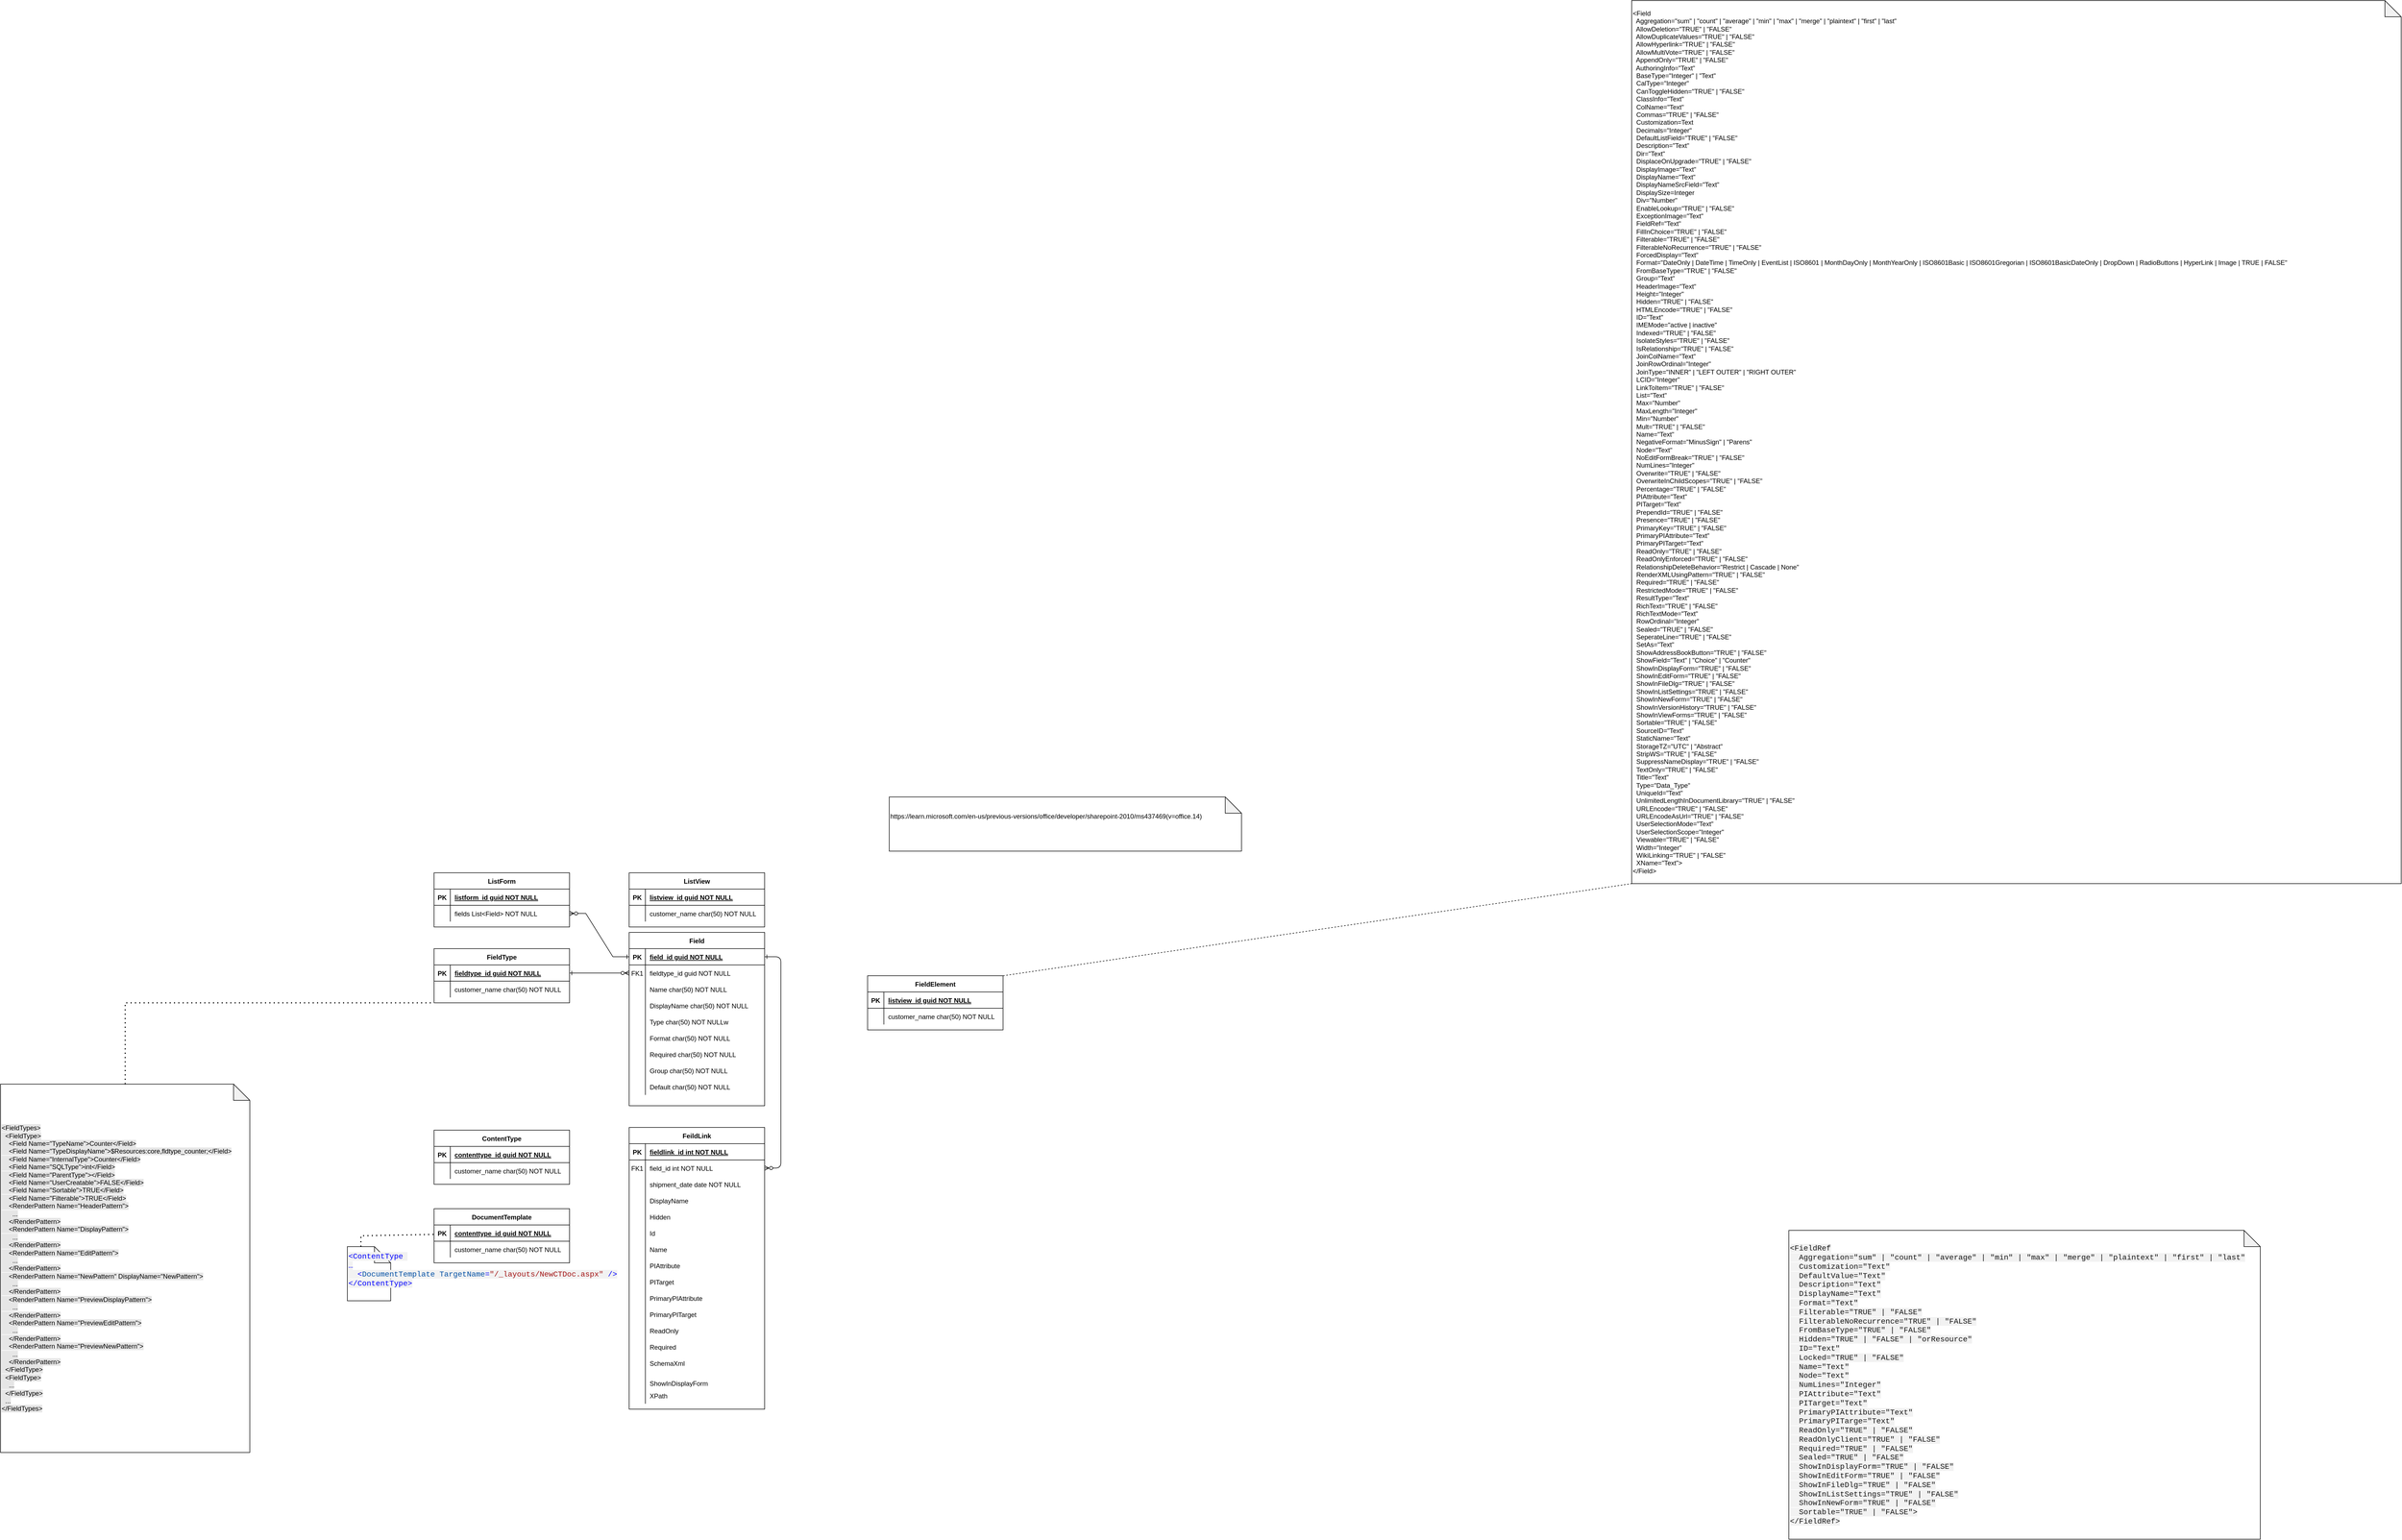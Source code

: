 <mxfile version="24.6.4" type="device">
  <diagram id="R2lEEEUBdFMjLlhIrx00" name="Page-1">
    <mxGraphModel dx="4303" dy="4247" grid="1" gridSize="10" guides="1" tooltips="1" connect="1" arrows="1" fold="1" page="1" pageScale="1" pageWidth="850" pageHeight="1100" math="0" shadow="0" extFonts="Permanent Marker^https://fonts.googleapis.com/css?family=Permanent+Marker">
      <root>
        <mxCell id="0" />
        <mxCell id="1" parent="0" />
        <mxCell id="C-vyLk0tnHw3VtMMgP7b-1" value="" style="edgeStyle=entityRelationEdgeStyle;endArrow=ERzeroToMany;startArrow=ERone;endFill=1;startFill=0;" parent="1" source="C-vyLk0tnHw3VtMMgP7b-24" target="C-vyLk0tnHw3VtMMgP7b-6" edge="1">
          <mxGeometry width="100" height="100" relative="1" as="geometry">
            <mxPoint x="340" y="840" as="sourcePoint" />
            <mxPoint x="440" y="740" as="targetPoint" />
          </mxGeometry>
        </mxCell>
        <mxCell id="C-vyLk0tnHw3VtMMgP7b-12" value="" style="edgeStyle=entityRelationEdgeStyle;endArrow=ERzeroToMany;startArrow=ERone;endFill=1;startFill=0;" parent="1" source="C-vyLk0tnHw3VtMMgP7b-3" target="C-vyLk0tnHw3VtMMgP7b-17" edge="1">
          <mxGeometry width="100" height="100" relative="1" as="geometry">
            <mxPoint x="400" y="300" as="sourcePoint" />
            <mxPoint x="460" y="325" as="targetPoint" />
          </mxGeometry>
        </mxCell>
        <mxCell id="C-vyLk0tnHw3VtMMgP7b-2" value="Field" style="shape=table;startSize=30;container=1;collapsible=1;childLayout=tableLayout;fixedRows=1;rowLines=0;fontStyle=1;align=center;resizeLast=1;" parent="1" vertex="1">
          <mxGeometry x="450" y="240" width="250" height="320" as="geometry" />
        </mxCell>
        <mxCell id="C-vyLk0tnHw3VtMMgP7b-3" value="" style="shape=partialRectangle;collapsible=0;dropTarget=0;pointerEvents=0;fillColor=none;points=[[0,0.5],[1,0.5]];portConstraint=eastwest;top=0;left=0;right=0;bottom=1;" parent="C-vyLk0tnHw3VtMMgP7b-2" vertex="1">
          <mxGeometry y="30" width="250" height="30" as="geometry" />
        </mxCell>
        <mxCell id="C-vyLk0tnHw3VtMMgP7b-4" value="PK" style="shape=partialRectangle;overflow=hidden;connectable=0;fillColor=none;top=0;left=0;bottom=0;right=0;fontStyle=1;" parent="C-vyLk0tnHw3VtMMgP7b-3" vertex="1">
          <mxGeometry width="30" height="30" as="geometry">
            <mxRectangle width="30" height="30" as="alternateBounds" />
          </mxGeometry>
        </mxCell>
        <mxCell id="C-vyLk0tnHw3VtMMgP7b-5" value="field_id guid NOT NULL " style="shape=partialRectangle;overflow=hidden;connectable=0;fillColor=none;top=0;left=0;bottom=0;right=0;align=left;spacingLeft=6;fontStyle=5;" parent="C-vyLk0tnHw3VtMMgP7b-3" vertex="1">
          <mxGeometry x="30" width="220" height="30" as="geometry">
            <mxRectangle width="220" height="30" as="alternateBounds" />
          </mxGeometry>
        </mxCell>
        <mxCell id="C-vyLk0tnHw3VtMMgP7b-6" value="" style="shape=partialRectangle;collapsible=0;dropTarget=0;pointerEvents=0;fillColor=none;points=[[0,0.5],[1,0.5]];portConstraint=eastwest;top=0;left=0;right=0;bottom=0;" parent="C-vyLk0tnHw3VtMMgP7b-2" vertex="1">
          <mxGeometry y="60" width="250" height="30" as="geometry" />
        </mxCell>
        <mxCell id="C-vyLk0tnHw3VtMMgP7b-7" value="FK1" style="shape=partialRectangle;overflow=hidden;connectable=0;fillColor=none;top=0;left=0;bottom=0;right=0;" parent="C-vyLk0tnHw3VtMMgP7b-6" vertex="1">
          <mxGeometry width="30" height="30" as="geometry">
            <mxRectangle width="30" height="30" as="alternateBounds" />
          </mxGeometry>
        </mxCell>
        <mxCell id="C-vyLk0tnHw3VtMMgP7b-8" value="fieldtype_id guid NOT NULL" style="shape=partialRectangle;overflow=hidden;connectable=0;fillColor=none;top=0;left=0;bottom=0;right=0;align=left;spacingLeft=6;" parent="C-vyLk0tnHw3VtMMgP7b-6" vertex="1">
          <mxGeometry x="30" width="220" height="30" as="geometry">
            <mxRectangle width="220" height="30" as="alternateBounds" />
          </mxGeometry>
        </mxCell>
        <mxCell id="C-vyLk0tnHw3VtMMgP7b-9" value="" style="shape=partialRectangle;collapsible=0;dropTarget=0;pointerEvents=0;fillColor=none;points=[[0,0.5],[1,0.5]];portConstraint=eastwest;top=0;left=0;right=0;bottom=0;" parent="C-vyLk0tnHw3VtMMgP7b-2" vertex="1">
          <mxGeometry y="90" width="250" height="30" as="geometry" />
        </mxCell>
        <mxCell id="C-vyLk0tnHw3VtMMgP7b-10" value="" style="shape=partialRectangle;overflow=hidden;connectable=0;fillColor=none;top=0;left=0;bottom=0;right=0;" parent="C-vyLk0tnHw3VtMMgP7b-9" vertex="1">
          <mxGeometry width="30" height="30" as="geometry">
            <mxRectangle width="30" height="30" as="alternateBounds" />
          </mxGeometry>
        </mxCell>
        <mxCell id="C-vyLk0tnHw3VtMMgP7b-11" value="Name char(50) NOT NULL" style="shape=partialRectangle;overflow=hidden;connectable=0;fillColor=none;top=0;left=0;bottom=0;right=0;align=left;spacingLeft=6;" parent="C-vyLk0tnHw3VtMMgP7b-9" vertex="1">
          <mxGeometry x="30" width="220" height="30" as="geometry">
            <mxRectangle width="220" height="30" as="alternateBounds" />
          </mxGeometry>
        </mxCell>
        <mxCell id="s6EyqhGQfT5D9ayd09DT-96" value="" style="shape=tableRow;horizontal=0;startSize=0;swimlaneHead=0;swimlaneBody=0;fillColor=none;collapsible=0;dropTarget=0;points=[[0,0.5],[1,0.5]];portConstraint=eastwest;top=0;left=0;right=0;bottom=0;" parent="C-vyLk0tnHw3VtMMgP7b-2" vertex="1">
          <mxGeometry y="120" width="250" height="30" as="geometry" />
        </mxCell>
        <mxCell id="s6EyqhGQfT5D9ayd09DT-97" value="" style="shape=partialRectangle;connectable=0;fillColor=none;top=0;left=0;bottom=0;right=0;editable=1;overflow=hidden;" parent="s6EyqhGQfT5D9ayd09DT-96" vertex="1">
          <mxGeometry width="30" height="30" as="geometry">
            <mxRectangle width="30" height="30" as="alternateBounds" />
          </mxGeometry>
        </mxCell>
        <mxCell id="s6EyqhGQfT5D9ayd09DT-98" value="DisplayName char(50) NOT NULL" style="shape=partialRectangle;connectable=0;fillColor=none;top=0;left=0;bottom=0;right=0;align=left;spacingLeft=6;overflow=hidden;" parent="s6EyqhGQfT5D9ayd09DT-96" vertex="1">
          <mxGeometry x="30" width="220" height="30" as="geometry">
            <mxRectangle width="220" height="30" as="alternateBounds" />
          </mxGeometry>
        </mxCell>
        <mxCell id="s6EyqhGQfT5D9ayd09DT-99" value="" style="shape=tableRow;horizontal=0;startSize=0;swimlaneHead=0;swimlaneBody=0;fillColor=none;collapsible=0;dropTarget=0;points=[[0,0.5],[1,0.5]];portConstraint=eastwest;top=0;left=0;right=0;bottom=0;" parent="C-vyLk0tnHw3VtMMgP7b-2" vertex="1">
          <mxGeometry y="150" width="250" height="30" as="geometry" />
        </mxCell>
        <mxCell id="s6EyqhGQfT5D9ayd09DT-100" value="" style="shape=partialRectangle;connectable=0;fillColor=none;top=0;left=0;bottom=0;right=0;editable=1;overflow=hidden;" parent="s6EyqhGQfT5D9ayd09DT-99" vertex="1">
          <mxGeometry width="30" height="30" as="geometry">
            <mxRectangle width="30" height="30" as="alternateBounds" />
          </mxGeometry>
        </mxCell>
        <mxCell id="s6EyqhGQfT5D9ayd09DT-101" value="Type char(50) NOT NULLw" style="shape=partialRectangle;connectable=0;fillColor=none;top=0;left=0;bottom=0;right=0;align=left;spacingLeft=6;overflow=hidden;" parent="s6EyqhGQfT5D9ayd09DT-99" vertex="1">
          <mxGeometry x="30" width="220" height="30" as="geometry">
            <mxRectangle width="220" height="30" as="alternateBounds" />
          </mxGeometry>
        </mxCell>
        <mxCell id="s6EyqhGQfT5D9ayd09DT-102" value="" style="shape=tableRow;horizontal=0;startSize=0;swimlaneHead=0;swimlaneBody=0;fillColor=none;collapsible=0;dropTarget=0;points=[[0,0.5],[1,0.5]];portConstraint=eastwest;top=0;left=0;right=0;bottom=0;" parent="C-vyLk0tnHw3VtMMgP7b-2" vertex="1">
          <mxGeometry y="180" width="250" height="30" as="geometry" />
        </mxCell>
        <mxCell id="s6EyqhGQfT5D9ayd09DT-103" value="" style="shape=partialRectangle;connectable=0;fillColor=none;top=0;left=0;bottom=0;right=0;editable=1;overflow=hidden;" parent="s6EyqhGQfT5D9ayd09DT-102" vertex="1">
          <mxGeometry width="30" height="30" as="geometry">
            <mxRectangle width="30" height="30" as="alternateBounds" />
          </mxGeometry>
        </mxCell>
        <mxCell id="s6EyqhGQfT5D9ayd09DT-104" value="Format char(50) NOT NULL" style="shape=partialRectangle;connectable=0;fillColor=none;top=0;left=0;bottom=0;right=0;align=left;spacingLeft=6;overflow=hidden;" parent="s6EyqhGQfT5D9ayd09DT-102" vertex="1">
          <mxGeometry x="30" width="220" height="30" as="geometry">
            <mxRectangle width="220" height="30" as="alternateBounds" />
          </mxGeometry>
        </mxCell>
        <mxCell id="s6EyqhGQfT5D9ayd09DT-105" value="" style="shape=tableRow;horizontal=0;startSize=0;swimlaneHead=0;swimlaneBody=0;fillColor=none;collapsible=0;dropTarget=0;points=[[0,0.5],[1,0.5]];portConstraint=eastwest;top=0;left=0;right=0;bottom=0;" parent="C-vyLk0tnHw3VtMMgP7b-2" vertex="1">
          <mxGeometry y="210" width="250" height="30" as="geometry" />
        </mxCell>
        <mxCell id="s6EyqhGQfT5D9ayd09DT-106" value="" style="shape=partialRectangle;connectable=0;fillColor=none;top=0;left=0;bottom=0;right=0;editable=1;overflow=hidden;" parent="s6EyqhGQfT5D9ayd09DT-105" vertex="1">
          <mxGeometry width="30" height="30" as="geometry">
            <mxRectangle width="30" height="30" as="alternateBounds" />
          </mxGeometry>
        </mxCell>
        <mxCell id="s6EyqhGQfT5D9ayd09DT-107" value="Required char(50) NOT NULL" style="shape=partialRectangle;connectable=0;fillColor=none;top=0;left=0;bottom=0;right=0;align=left;spacingLeft=6;overflow=hidden;" parent="s6EyqhGQfT5D9ayd09DT-105" vertex="1">
          <mxGeometry x="30" width="220" height="30" as="geometry">
            <mxRectangle width="220" height="30" as="alternateBounds" />
          </mxGeometry>
        </mxCell>
        <mxCell id="s6EyqhGQfT5D9ayd09DT-108" value="" style="shape=tableRow;horizontal=0;startSize=0;swimlaneHead=0;swimlaneBody=0;fillColor=none;collapsible=0;dropTarget=0;points=[[0,0.5],[1,0.5]];portConstraint=eastwest;top=0;left=0;right=0;bottom=0;" parent="C-vyLk0tnHw3VtMMgP7b-2" vertex="1">
          <mxGeometry y="240" width="250" height="30" as="geometry" />
        </mxCell>
        <mxCell id="s6EyqhGQfT5D9ayd09DT-109" value="" style="shape=partialRectangle;connectable=0;fillColor=none;top=0;left=0;bottom=0;right=0;editable=1;overflow=hidden;" parent="s6EyqhGQfT5D9ayd09DT-108" vertex="1">
          <mxGeometry width="30" height="30" as="geometry">
            <mxRectangle width="30" height="30" as="alternateBounds" />
          </mxGeometry>
        </mxCell>
        <mxCell id="s6EyqhGQfT5D9ayd09DT-110" value="Group char(50) NOT NULL" style="shape=partialRectangle;connectable=0;fillColor=none;top=0;left=0;bottom=0;right=0;align=left;spacingLeft=6;overflow=hidden;" parent="s6EyqhGQfT5D9ayd09DT-108" vertex="1">
          <mxGeometry x="30" width="220" height="30" as="geometry">
            <mxRectangle width="220" height="30" as="alternateBounds" />
          </mxGeometry>
        </mxCell>
        <mxCell id="s6EyqhGQfT5D9ayd09DT-111" value="" style="shape=tableRow;horizontal=0;startSize=0;swimlaneHead=0;swimlaneBody=0;fillColor=none;collapsible=0;dropTarget=0;points=[[0,0.5],[1,0.5]];portConstraint=eastwest;top=0;left=0;right=0;bottom=0;" parent="C-vyLk0tnHw3VtMMgP7b-2" vertex="1">
          <mxGeometry y="270" width="250" height="30" as="geometry" />
        </mxCell>
        <mxCell id="s6EyqhGQfT5D9ayd09DT-112" value="" style="shape=partialRectangle;connectable=0;fillColor=none;top=0;left=0;bottom=0;right=0;editable=1;overflow=hidden;" parent="s6EyqhGQfT5D9ayd09DT-111" vertex="1">
          <mxGeometry width="30" height="30" as="geometry">
            <mxRectangle width="30" height="30" as="alternateBounds" />
          </mxGeometry>
        </mxCell>
        <mxCell id="s6EyqhGQfT5D9ayd09DT-113" value="Default char(50) NOT NULL" style="shape=partialRectangle;connectable=0;fillColor=none;top=0;left=0;bottom=0;right=0;align=left;spacingLeft=6;overflow=hidden;" parent="s6EyqhGQfT5D9ayd09DT-111" vertex="1">
          <mxGeometry x="30" width="220" height="30" as="geometry">
            <mxRectangle width="220" height="30" as="alternateBounds" />
          </mxGeometry>
        </mxCell>
        <mxCell id="C-vyLk0tnHw3VtMMgP7b-13" value="FeildLink" style="shape=table;startSize=30;container=1;collapsible=1;childLayout=tableLayout;fixedRows=1;rowLines=0;fontStyle=1;align=center;resizeLast=1;" parent="1" vertex="1">
          <mxGeometry x="450" y="600" width="250" height="520" as="geometry">
            <mxRectangle x="450" y="600" width="90" height="30" as="alternateBounds" />
          </mxGeometry>
        </mxCell>
        <mxCell id="C-vyLk0tnHw3VtMMgP7b-14" value="" style="shape=partialRectangle;collapsible=0;dropTarget=0;pointerEvents=0;fillColor=none;points=[[0,0.5],[1,0.5]];portConstraint=eastwest;top=0;left=0;right=0;bottom=1;" parent="C-vyLk0tnHw3VtMMgP7b-13" vertex="1">
          <mxGeometry y="30" width="250" height="30" as="geometry" />
        </mxCell>
        <mxCell id="C-vyLk0tnHw3VtMMgP7b-15" value="PK" style="shape=partialRectangle;overflow=hidden;connectable=0;fillColor=none;top=0;left=0;bottom=0;right=0;fontStyle=1;" parent="C-vyLk0tnHw3VtMMgP7b-14" vertex="1">
          <mxGeometry width="30" height="30" as="geometry">
            <mxRectangle width="30" height="30" as="alternateBounds" />
          </mxGeometry>
        </mxCell>
        <mxCell id="C-vyLk0tnHw3VtMMgP7b-16" value="fieldlink_id int NOT NULL " style="shape=partialRectangle;overflow=hidden;connectable=0;fillColor=none;top=0;left=0;bottom=0;right=0;align=left;spacingLeft=6;fontStyle=5;" parent="C-vyLk0tnHw3VtMMgP7b-14" vertex="1">
          <mxGeometry x="30" width="220" height="30" as="geometry">
            <mxRectangle width="220" height="30" as="alternateBounds" />
          </mxGeometry>
        </mxCell>
        <mxCell id="C-vyLk0tnHw3VtMMgP7b-17" value="" style="shape=partialRectangle;collapsible=0;dropTarget=0;pointerEvents=0;fillColor=none;points=[[0,0.5],[1,0.5]];portConstraint=eastwest;top=0;left=0;right=0;bottom=0;" parent="C-vyLk0tnHw3VtMMgP7b-13" vertex="1">
          <mxGeometry y="60" width="250" height="30" as="geometry" />
        </mxCell>
        <mxCell id="C-vyLk0tnHw3VtMMgP7b-18" value="FK1" style="shape=partialRectangle;overflow=hidden;connectable=0;fillColor=none;top=0;left=0;bottom=0;right=0;" parent="C-vyLk0tnHw3VtMMgP7b-17" vertex="1">
          <mxGeometry width="30" height="30" as="geometry">
            <mxRectangle width="30" height="30" as="alternateBounds" />
          </mxGeometry>
        </mxCell>
        <mxCell id="C-vyLk0tnHw3VtMMgP7b-19" value="field_id int NOT NULL" style="shape=partialRectangle;overflow=hidden;connectable=0;fillColor=none;top=0;left=0;bottom=0;right=0;align=left;spacingLeft=6;" parent="C-vyLk0tnHw3VtMMgP7b-17" vertex="1">
          <mxGeometry x="30" width="220" height="30" as="geometry">
            <mxRectangle width="220" height="30" as="alternateBounds" />
          </mxGeometry>
        </mxCell>
        <mxCell id="C-vyLk0tnHw3VtMMgP7b-20" value="" style="shape=partialRectangle;collapsible=0;dropTarget=0;pointerEvents=0;fillColor=none;points=[[0,0.5],[1,0.5]];portConstraint=eastwest;top=0;left=0;right=0;bottom=0;" parent="C-vyLk0tnHw3VtMMgP7b-13" vertex="1">
          <mxGeometry y="90" width="250" height="30" as="geometry" />
        </mxCell>
        <mxCell id="C-vyLk0tnHw3VtMMgP7b-21" value="" style="shape=partialRectangle;overflow=hidden;connectable=0;fillColor=none;top=0;left=0;bottom=0;right=0;" parent="C-vyLk0tnHw3VtMMgP7b-20" vertex="1">
          <mxGeometry width="30" height="30" as="geometry">
            <mxRectangle width="30" height="30" as="alternateBounds" />
          </mxGeometry>
        </mxCell>
        <mxCell id="C-vyLk0tnHw3VtMMgP7b-22" value="shipment_date date NOT NULL" style="shape=partialRectangle;overflow=hidden;connectable=0;fillColor=none;top=0;left=0;bottom=0;right=0;align=left;spacingLeft=6;" parent="C-vyLk0tnHw3VtMMgP7b-20" vertex="1">
          <mxGeometry x="30" width="220" height="30" as="geometry">
            <mxRectangle width="220" height="30" as="alternateBounds" />
          </mxGeometry>
        </mxCell>
        <mxCell id="s6EyqhGQfT5D9ayd09DT-114" value="" style="shape=tableRow;horizontal=0;startSize=0;swimlaneHead=0;swimlaneBody=0;fillColor=none;collapsible=0;dropTarget=0;points=[[0,0.5],[1,0.5]];portConstraint=eastwest;top=0;left=0;right=0;bottom=0;" parent="C-vyLk0tnHw3VtMMgP7b-13" vertex="1">
          <mxGeometry y="120" width="250" height="30" as="geometry" />
        </mxCell>
        <mxCell id="s6EyqhGQfT5D9ayd09DT-115" value="" style="shape=partialRectangle;connectable=0;fillColor=none;top=0;left=0;bottom=0;right=0;editable=1;overflow=hidden;" parent="s6EyqhGQfT5D9ayd09DT-114" vertex="1">
          <mxGeometry width="30" height="30" as="geometry">
            <mxRectangle width="30" height="30" as="alternateBounds" />
          </mxGeometry>
        </mxCell>
        <mxCell id="s6EyqhGQfT5D9ayd09DT-116" value="DisplayName" style="shape=partialRectangle;connectable=0;fillColor=none;top=0;left=0;bottom=0;right=0;align=left;spacingLeft=6;overflow=hidden;" parent="s6EyqhGQfT5D9ayd09DT-114" vertex="1">
          <mxGeometry x="30" width="220" height="30" as="geometry">
            <mxRectangle width="220" height="30" as="alternateBounds" />
          </mxGeometry>
        </mxCell>
        <mxCell id="s6EyqhGQfT5D9ayd09DT-117" value="" style="shape=tableRow;horizontal=0;startSize=0;swimlaneHead=0;swimlaneBody=0;fillColor=none;collapsible=0;dropTarget=0;points=[[0,0.5],[1,0.5]];portConstraint=eastwest;top=0;left=0;right=0;bottom=0;" parent="C-vyLk0tnHw3VtMMgP7b-13" vertex="1">
          <mxGeometry y="150" width="250" height="30" as="geometry" />
        </mxCell>
        <mxCell id="s6EyqhGQfT5D9ayd09DT-118" value="" style="shape=partialRectangle;connectable=0;fillColor=none;top=0;left=0;bottom=0;right=0;editable=1;overflow=hidden;" parent="s6EyqhGQfT5D9ayd09DT-117" vertex="1">
          <mxGeometry width="30" height="30" as="geometry">
            <mxRectangle width="30" height="30" as="alternateBounds" />
          </mxGeometry>
        </mxCell>
        <mxCell id="s6EyqhGQfT5D9ayd09DT-119" value="Hidden" style="shape=partialRectangle;connectable=0;fillColor=none;top=0;left=0;bottom=0;right=0;align=left;spacingLeft=6;overflow=hidden;" parent="s6EyqhGQfT5D9ayd09DT-117" vertex="1">
          <mxGeometry x="30" width="220" height="30" as="geometry">
            <mxRectangle width="220" height="30" as="alternateBounds" />
          </mxGeometry>
        </mxCell>
        <mxCell id="s6EyqhGQfT5D9ayd09DT-120" value="" style="shape=tableRow;horizontal=0;startSize=0;swimlaneHead=0;swimlaneBody=0;fillColor=none;collapsible=0;dropTarget=0;points=[[0,0.5],[1,0.5]];portConstraint=eastwest;top=0;left=0;right=0;bottom=0;" parent="C-vyLk0tnHw3VtMMgP7b-13" vertex="1">
          <mxGeometry y="180" width="250" height="30" as="geometry" />
        </mxCell>
        <mxCell id="s6EyqhGQfT5D9ayd09DT-121" value="" style="shape=partialRectangle;connectable=0;fillColor=none;top=0;left=0;bottom=0;right=0;editable=1;overflow=hidden;" parent="s6EyqhGQfT5D9ayd09DT-120" vertex="1">
          <mxGeometry width="30" height="30" as="geometry">
            <mxRectangle width="30" height="30" as="alternateBounds" />
          </mxGeometry>
        </mxCell>
        <mxCell id="s6EyqhGQfT5D9ayd09DT-122" value="Id" style="shape=partialRectangle;connectable=0;fillColor=none;top=0;left=0;bottom=0;right=0;align=left;spacingLeft=6;overflow=hidden;" parent="s6EyqhGQfT5D9ayd09DT-120" vertex="1">
          <mxGeometry x="30" width="220" height="30" as="geometry">
            <mxRectangle width="220" height="30" as="alternateBounds" />
          </mxGeometry>
        </mxCell>
        <mxCell id="s6EyqhGQfT5D9ayd09DT-123" value="" style="shape=tableRow;horizontal=0;startSize=0;swimlaneHead=0;swimlaneBody=0;fillColor=none;collapsible=0;dropTarget=0;points=[[0,0.5],[1,0.5]];portConstraint=eastwest;top=0;left=0;right=0;bottom=0;" parent="C-vyLk0tnHw3VtMMgP7b-13" vertex="1">
          <mxGeometry y="210" width="250" height="30" as="geometry" />
        </mxCell>
        <mxCell id="s6EyqhGQfT5D9ayd09DT-124" value="" style="shape=partialRectangle;connectable=0;fillColor=none;top=0;left=0;bottom=0;right=0;editable=1;overflow=hidden;" parent="s6EyqhGQfT5D9ayd09DT-123" vertex="1">
          <mxGeometry width="30" height="30" as="geometry">
            <mxRectangle width="30" height="30" as="alternateBounds" />
          </mxGeometry>
        </mxCell>
        <mxCell id="s6EyqhGQfT5D9ayd09DT-125" value="Name" style="shape=partialRectangle;connectable=0;fillColor=none;top=0;left=0;bottom=0;right=0;align=left;spacingLeft=6;overflow=hidden;" parent="s6EyqhGQfT5D9ayd09DT-123" vertex="1">
          <mxGeometry x="30" width="220" height="30" as="geometry">
            <mxRectangle width="220" height="30" as="alternateBounds" />
          </mxGeometry>
        </mxCell>
        <mxCell id="s6EyqhGQfT5D9ayd09DT-126" value="" style="shape=tableRow;horizontal=0;startSize=0;swimlaneHead=0;swimlaneBody=0;fillColor=none;collapsible=0;dropTarget=0;points=[[0,0.5],[1,0.5]];portConstraint=eastwest;top=0;left=0;right=0;bottom=0;" parent="C-vyLk0tnHw3VtMMgP7b-13" vertex="1">
          <mxGeometry y="240" width="250" height="30" as="geometry" />
        </mxCell>
        <mxCell id="s6EyqhGQfT5D9ayd09DT-127" value="" style="shape=partialRectangle;connectable=0;fillColor=none;top=0;left=0;bottom=0;right=0;editable=1;overflow=hidden;" parent="s6EyqhGQfT5D9ayd09DT-126" vertex="1">
          <mxGeometry width="30" height="30" as="geometry">
            <mxRectangle width="30" height="30" as="alternateBounds" />
          </mxGeometry>
        </mxCell>
        <mxCell id="s6EyqhGQfT5D9ayd09DT-128" value="PIAttribute" style="shape=partialRectangle;connectable=0;fillColor=none;top=0;left=0;bottom=0;right=0;align=left;spacingLeft=6;overflow=hidden;" parent="s6EyqhGQfT5D9ayd09DT-126" vertex="1">
          <mxGeometry x="30" width="220" height="30" as="geometry">
            <mxRectangle width="220" height="30" as="alternateBounds" />
          </mxGeometry>
        </mxCell>
        <mxCell id="s6EyqhGQfT5D9ayd09DT-129" value="" style="shape=tableRow;horizontal=0;startSize=0;swimlaneHead=0;swimlaneBody=0;fillColor=none;collapsible=0;dropTarget=0;points=[[0,0.5],[1,0.5]];portConstraint=eastwest;top=0;left=0;right=0;bottom=0;" parent="C-vyLk0tnHw3VtMMgP7b-13" vertex="1">
          <mxGeometry y="270" width="250" height="30" as="geometry" />
        </mxCell>
        <mxCell id="s6EyqhGQfT5D9ayd09DT-130" value="" style="shape=partialRectangle;connectable=0;fillColor=none;top=0;left=0;bottom=0;right=0;editable=1;overflow=hidden;" parent="s6EyqhGQfT5D9ayd09DT-129" vertex="1">
          <mxGeometry width="30" height="30" as="geometry">
            <mxRectangle width="30" height="30" as="alternateBounds" />
          </mxGeometry>
        </mxCell>
        <mxCell id="s6EyqhGQfT5D9ayd09DT-131" value="PITarget" style="shape=partialRectangle;connectable=0;fillColor=none;top=0;left=0;bottom=0;right=0;align=left;spacingLeft=6;overflow=hidden;" parent="s6EyqhGQfT5D9ayd09DT-129" vertex="1">
          <mxGeometry x="30" width="220" height="30" as="geometry">
            <mxRectangle width="220" height="30" as="alternateBounds" />
          </mxGeometry>
        </mxCell>
        <mxCell id="s6EyqhGQfT5D9ayd09DT-132" value="" style="shape=tableRow;horizontal=0;startSize=0;swimlaneHead=0;swimlaneBody=0;fillColor=none;collapsible=0;dropTarget=0;points=[[0,0.5],[1,0.5]];portConstraint=eastwest;top=0;left=0;right=0;bottom=0;" parent="C-vyLk0tnHw3VtMMgP7b-13" vertex="1">
          <mxGeometry y="300" width="250" height="30" as="geometry" />
        </mxCell>
        <mxCell id="s6EyqhGQfT5D9ayd09DT-133" value="" style="shape=partialRectangle;connectable=0;fillColor=none;top=0;left=0;bottom=0;right=0;editable=1;overflow=hidden;" parent="s6EyqhGQfT5D9ayd09DT-132" vertex="1">
          <mxGeometry width="30" height="30" as="geometry">
            <mxRectangle width="30" height="30" as="alternateBounds" />
          </mxGeometry>
        </mxCell>
        <mxCell id="s6EyqhGQfT5D9ayd09DT-134" value="PrimaryPIAttribute" style="shape=partialRectangle;connectable=0;fillColor=none;top=0;left=0;bottom=0;right=0;align=left;spacingLeft=6;overflow=hidden;" parent="s6EyqhGQfT5D9ayd09DT-132" vertex="1">
          <mxGeometry x="30" width="220" height="30" as="geometry">
            <mxRectangle width="220" height="30" as="alternateBounds" />
          </mxGeometry>
        </mxCell>
        <mxCell id="s6EyqhGQfT5D9ayd09DT-135" value="" style="shape=tableRow;horizontal=0;startSize=0;swimlaneHead=0;swimlaneBody=0;fillColor=none;collapsible=0;dropTarget=0;points=[[0,0.5],[1,0.5]];portConstraint=eastwest;top=0;left=0;right=0;bottom=0;" parent="C-vyLk0tnHw3VtMMgP7b-13" vertex="1">
          <mxGeometry y="330" width="250" height="30" as="geometry" />
        </mxCell>
        <mxCell id="s6EyqhGQfT5D9ayd09DT-136" value="" style="shape=partialRectangle;connectable=0;fillColor=none;top=0;left=0;bottom=0;right=0;editable=1;overflow=hidden;" parent="s6EyqhGQfT5D9ayd09DT-135" vertex="1">
          <mxGeometry width="30" height="30" as="geometry">
            <mxRectangle width="30" height="30" as="alternateBounds" />
          </mxGeometry>
        </mxCell>
        <mxCell id="s6EyqhGQfT5D9ayd09DT-137" value="PrimaryPITarget" style="shape=partialRectangle;connectable=0;fillColor=none;top=0;left=0;bottom=0;right=0;align=left;spacingLeft=6;overflow=hidden;" parent="s6EyqhGQfT5D9ayd09DT-135" vertex="1">
          <mxGeometry x="30" width="220" height="30" as="geometry">
            <mxRectangle width="220" height="30" as="alternateBounds" />
          </mxGeometry>
        </mxCell>
        <mxCell id="s6EyqhGQfT5D9ayd09DT-138" value="" style="shape=tableRow;horizontal=0;startSize=0;swimlaneHead=0;swimlaneBody=0;fillColor=none;collapsible=0;dropTarget=0;points=[[0,0.5],[1,0.5]];portConstraint=eastwest;top=0;left=0;right=0;bottom=0;" parent="C-vyLk0tnHw3VtMMgP7b-13" vertex="1">
          <mxGeometry y="360" width="250" height="30" as="geometry" />
        </mxCell>
        <mxCell id="s6EyqhGQfT5D9ayd09DT-139" value="" style="shape=partialRectangle;connectable=0;fillColor=none;top=0;left=0;bottom=0;right=0;editable=1;overflow=hidden;" parent="s6EyqhGQfT5D9ayd09DT-138" vertex="1">
          <mxGeometry width="30" height="30" as="geometry">
            <mxRectangle width="30" height="30" as="alternateBounds" />
          </mxGeometry>
        </mxCell>
        <mxCell id="s6EyqhGQfT5D9ayd09DT-140" value="ReadOnly" style="shape=partialRectangle;connectable=0;fillColor=none;top=0;left=0;bottom=0;right=0;align=left;spacingLeft=6;overflow=hidden;" parent="s6EyqhGQfT5D9ayd09DT-138" vertex="1">
          <mxGeometry x="30" width="220" height="30" as="geometry">
            <mxRectangle width="220" height="30" as="alternateBounds" />
          </mxGeometry>
        </mxCell>
        <mxCell id="s6EyqhGQfT5D9ayd09DT-141" value="" style="shape=tableRow;horizontal=0;startSize=0;swimlaneHead=0;swimlaneBody=0;fillColor=none;collapsible=0;dropTarget=0;points=[[0,0.5],[1,0.5]];portConstraint=eastwest;top=0;left=0;right=0;bottom=0;" parent="C-vyLk0tnHw3VtMMgP7b-13" vertex="1">
          <mxGeometry y="390" width="250" height="30" as="geometry" />
        </mxCell>
        <mxCell id="s6EyqhGQfT5D9ayd09DT-142" value="" style="shape=partialRectangle;connectable=0;fillColor=none;top=0;left=0;bottom=0;right=0;editable=1;overflow=hidden;" parent="s6EyqhGQfT5D9ayd09DT-141" vertex="1">
          <mxGeometry width="30" height="30" as="geometry">
            <mxRectangle width="30" height="30" as="alternateBounds" />
          </mxGeometry>
        </mxCell>
        <mxCell id="s6EyqhGQfT5D9ayd09DT-143" value="Required" style="shape=partialRectangle;connectable=0;fillColor=none;top=0;left=0;bottom=0;right=0;align=left;spacingLeft=6;overflow=hidden;" parent="s6EyqhGQfT5D9ayd09DT-141" vertex="1">
          <mxGeometry x="30" width="220" height="30" as="geometry">
            <mxRectangle width="220" height="30" as="alternateBounds" />
          </mxGeometry>
        </mxCell>
        <mxCell id="s6EyqhGQfT5D9ayd09DT-144" value="" style="shape=tableRow;horizontal=0;startSize=0;swimlaneHead=0;swimlaneBody=0;fillColor=none;collapsible=0;dropTarget=0;points=[[0,0.5],[1,0.5]];portConstraint=eastwest;top=0;left=0;right=0;bottom=0;" parent="C-vyLk0tnHw3VtMMgP7b-13" vertex="1">
          <mxGeometry y="420" width="250" height="30" as="geometry" />
        </mxCell>
        <mxCell id="s6EyqhGQfT5D9ayd09DT-145" value="" style="shape=partialRectangle;connectable=0;fillColor=none;top=0;left=0;bottom=0;right=0;editable=1;overflow=hidden;" parent="s6EyqhGQfT5D9ayd09DT-144" vertex="1">
          <mxGeometry width="30" height="30" as="geometry">
            <mxRectangle width="30" height="30" as="alternateBounds" />
          </mxGeometry>
        </mxCell>
        <mxCell id="s6EyqhGQfT5D9ayd09DT-146" value="SchemaXml" style="shape=partialRectangle;connectable=0;fillColor=none;top=0;left=0;bottom=0;right=0;align=left;spacingLeft=6;overflow=hidden;" parent="s6EyqhGQfT5D9ayd09DT-144" vertex="1">
          <mxGeometry x="30" width="220" height="30" as="geometry">
            <mxRectangle width="220" height="30" as="alternateBounds" />
          </mxGeometry>
        </mxCell>
        <mxCell id="s6EyqhGQfT5D9ayd09DT-147" value="" style="shape=tableRow;horizontal=0;startSize=0;swimlaneHead=0;swimlaneBody=0;fillColor=none;collapsible=0;dropTarget=0;points=[[0,0.5],[1,0.5]];portConstraint=eastwest;top=0;left=0;right=0;bottom=0;" parent="C-vyLk0tnHw3VtMMgP7b-13" vertex="1">
          <mxGeometry y="450" width="250" height="30" as="geometry" />
        </mxCell>
        <mxCell id="s6EyqhGQfT5D9ayd09DT-148" value="" style="shape=partialRectangle;connectable=0;fillColor=none;top=0;left=0;bottom=0;right=0;editable=1;overflow=hidden;" parent="s6EyqhGQfT5D9ayd09DT-147" vertex="1">
          <mxGeometry width="30" height="30" as="geometry">
            <mxRectangle width="30" height="30" as="alternateBounds" />
          </mxGeometry>
        </mxCell>
        <mxCell id="s6EyqhGQfT5D9ayd09DT-149" value="&#xa;ShowInDisplayForm" style="shape=partialRectangle;connectable=0;fillColor=none;top=0;left=0;bottom=0;right=0;align=left;spacingLeft=6;overflow=hidden;" parent="s6EyqhGQfT5D9ayd09DT-147" vertex="1">
          <mxGeometry x="30" width="220" height="30" as="geometry">
            <mxRectangle width="220" height="30" as="alternateBounds" />
          </mxGeometry>
        </mxCell>
        <mxCell id="s6EyqhGQfT5D9ayd09DT-150" value="" style="shape=tableRow;horizontal=0;startSize=0;swimlaneHead=0;swimlaneBody=0;fillColor=none;collapsible=0;dropTarget=0;points=[[0,0.5],[1,0.5]];portConstraint=eastwest;top=0;left=0;right=0;bottom=0;" parent="C-vyLk0tnHw3VtMMgP7b-13" vertex="1">
          <mxGeometry y="480" width="250" height="30" as="geometry" />
        </mxCell>
        <mxCell id="s6EyqhGQfT5D9ayd09DT-151" value="" style="shape=partialRectangle;connectable=0;fillColor=none;top=0;left=0;bottom=0;right=0;editable=1;overflow=hidden;" parent="s6EyqhGQfT5D9ayd09DT-150" vertex="1">
          <mxGeometry width="30" height="30" as="geometry">
            <mxRectangle width="30" height="30" as="alternateBounds" />
          </mxGeometry>
        </mxCell>
        <mxCell id="s6EyqhGQfT5D9ayd09DT-152" value="XPath" style="shape=partialRectangle;connectable=0;fillColor=none;top=0;left=0;bottom=0;right=0;align=left;spacingLeft=6;overflow=hidden;" parent="s6EyqhGQfT5D9ayd09DT-150" vertex="1">
          <mxGeometry x="30" width="220" height="30" as="geometry">
            <mxRectangle width="220" height="30" as="alternateBounds" />
          </mxGeometry>
        </mxCell>
        <mxCell id="C-vyLk0tnHw3VtMMgP7b-23" value="FieldType" style="shape=table;startSize=30;container=1;collapsible=1;childLayout=tableLayout;fixedRows=1;rowLines=0;fontStyle=1;align=center;resizeLast=1;" parent="1" vertex="1">
          <mxGeometry x="90" y="270" width="250" height="100" as="geometry" />
        </mxCell>
        <mxCell id="C-vyLk0tnHw3VtMMgP7b-24" value="" style="shape=partialRectangle;collapsible=0;dropTarget=0;pointerEvents=0;fillColor=none;points=[[0,0.5],[1,0.5]];portConstraint=eastwest;top=0;left=0;right=0;bottom=1;" parent="C-vyLk0tnHw3VtMMgP7b-23" vertex="1">
          <mxGeometry y="30" width="250" height="30" as="geometry" />
        </mxCell>
        <mxCell id="C-vyLk0tnHw3VtMMgP7b-25" value="PK" style="shape=partialRectangle;overflow=hidden;connectable=0;fillColor=none;top=0;left=0;bottom=0;right=0;fontStyle=1;" parent="C-vyLk0tnHw3VtMMgP7b-24" vertex="1">
          <mxGeometry width="30" height="30" as="geometry">
            <mxRectangle width="30" height="30" as="alternateBounds" />
          </mxGeometry>
        </mxCell>
        <mxCell id="C-vyLk0tnHw3VtMMgP7b-26" value="fieldtype_id guid NOT NULL " style="shape=partialRectangle;overflow=hidden;connectable=0;fillColor=none;top=0;left=0;bottom=0;right=0;align=left;spacingLeft=6;fontStyle=5;" parent="C-vyLk0tnHw3VtMMgP7b-24" vertex="1">
          <mxGeometry x="30" width="220" height="30" as="geometry">
            <mxRectangle width="220" height="30" as="alternateBounds" />
          </mxGeometry>
        </mxCell>
        <mxCell id="C-vyLk0tnHw3VtMMgP7b-27" value="" style="shape=partialRectangle;collapsible=0;dropTarget=0;pointerEvents=0;fillColor=none;points=[[0,0.5],[1,0.5]];portConstraint=eastwest;top=0;left=0;right=0;bottom=0;" parent="C-vyLk0tnHw3VtMMgP7b-23" vertex="1">
          <mxGeometry y="60" width="250" height="30" as="geometry" />
        </mxCell>
        <mxCell id="C-vyLk0tnHw3VtMMgP7b-28" value="" style="shape=partialRectangle;overflow=hidden;connectable=0;fillColor=none;top=0;left=0;bottom=0;right=0;" parent="C-vyLk0tnHw3VtMMgP7b-27" vertex="1">
          <mxGeometry width="30" height="30" as="geometry">
            <mxRectangle width="30" height="30" as="alternateBounds" />
          </mxGeometry>
        </mxCell>
        <mxCell id="C-vyLk0tnHw3VtMMgP7b-29" value="customer_name char(50) NOT NULL" style="shape=partialRectangle;overflow=hidden;connectable=0;fillColor=none;top=0;left=0;bottom=0;right=0;align=left;spacingLeft=6;" parent="C-vyLk0tnHw3VtMMgP7b-27" vertex="1">
          <mxGeometry x="30" width="220" height="30" as="geometry">
            <mxRectangle width="220" height="30" as="alternateBounds" />
          </mxGeometry>
        </mxCell>
        <mxCell id="s6EyqhGQfT5D9ayd09DT-1" value="ListView" style="shape=table;startSize=30;container=1;collapsible=1;childLayout=tableLayout;fixedRows=1;rowLines=0;fontStyle=1;align=center;resizeLast=1;" parent="1" vertex="1">
          <mxGeometry x="450" y="130" width="250" height="100" as="geometry" />
        </mxCell>
        <mxCell id="s6EyqhGQfT5D9ayd09DT-2" value="" style="shape=partialRectangle;collapsible=0;dropTarget=0;pointerEvents=0;fillColor=none;points=[[0,0.5],[1,0.5]];portConstraint=eastwest;top=0;left=0;right=0;bottom=1;" parent="s6EyqhGQfT5D9ayd09DT-1" vertex="1">
          <mxGeometry y="30" width="250" height="30" as="geometry" />
        </mxCell>
        <mxCell id="s6EyqhGQfT5D9ayd09DT-3" value="PK" style="shape=partialRectangle;overflow=hidden;connectable=0;fillColor=none;top=0;left=0;bottom=0;right=0;fontStyle=1;" parent="s6EyqhGQfT5D9ayd09DT-2" vertex="1">
          <mxGeometry width="30" height="30" as="geometry">
            <mxRectangle width="30" height="30" as="alternateBounds" />
          </mxGeometry>
        </mxCell>
        <mxCell id="s6EyqhGQfT5D9ayd09DT-4" value="listview_id guid NOT NULL " style="shape=partialRectangle;overflow=hidden;connectable=0;fillColor=none;top=0;left=0;bottom=0;right=0;align=left;spacingLeft=6;fontStyle=5;" parent="s6EyqhGQfT5D9ayd09DT-2" vertex="1">
          <mxGeometry x="30" width="220" height="30" as="geometry">
            <mxRectangle width="220" height="30" as="alternateBounds" />
          </mxGeometry>
        </mxCell>
        <mxCell id="s6EyqhGQfT5D9ayd09DT-5" value="" style="shape=partialRectangle;collapsible=0;dropTarget=0;pointerEvents=0;fillColor=none;points=[[0,0.5],[1,0.5]];portConstraint=eastwest;top=0;left=0;right=0;bottom=0;" parent="s6EyqhGQfT5D9ayd09DT-1" vertex="1">
          <mxGeometry y="60" width="250" height="30" as="geometry" />
        </mxCell>
        <mxCell id="s6EyqhGQfT5D9ayd09DT-6" value="" style="shape=partialRectangle;overflow=hidden;connectable=0;fillColor=none;top=0;left=0;bottom=0;right=0;" parent="s6EyqhGQfT5D9ayd09DT-5" vertex="1">
          <mxGeometry width="30" height="30" as="geometry">
            <mxRectangle width="30" height="30" as="alternateBounds" />
          </mxGeometry>
        </mxCell>
        <mxCell id="s6EyqhGQfT5D9ayd09DT-7" value="customer_name char(50) NOT NULL" style="shape=partialRectangle;overflow=hidden;connectable=0;fillColor=none;top=0;left=0;bottom=0;right=0;align=left;spacingLeft=6;" parent="s6EyqhGQfT5D9ayd09DT-5" vertex="1">
          <mxGeometry x="30" width="220" height="30" as="geometry">
            <mxRectangle width="220" height="30" as="alternateBounds" />
          </mxGeometry>
        </mxCell>
        <mxCell id="s6EyqhGQfT5D9ayd09DT-8" value="ListForm" style="shape=table;startSize=30;container=1;collapsible=1;childLayout=tableLayout;fixedRows=1;rowLines=0;fontStyle=1;align=center;resizeLast=1;" parent="1" vertex="1">
          <mxGeometry x="90" y="130" width="250" height="100" as="geometry" />
        </mxCell>
        <mxCell id="s6EyqhGQfT5D9ayd09DT-9" value="" style="shape=partialRectangle;collapsible=0;dropTarget=0;pointerEvents=0;fillColor=none;points=[[0,0.5],[1,0.5]];portConstraint=eastwest;top=0;left=0;right=0;bottom=1;" parent="s6EyqhGQfT5D9ayd09DT-8" vertex="1">
          <mxGeometry y="30" width="250" height="30" as="geometry" />
        </mxCell>
        <mxCell id="s6EyqhGQfT5D9ayd09DT-10" value="PK" style="shape=partialRectangle;overflow=hidden;connectable=0;fillColor=none;top=0;left=0;bottom=0;right=0;fontStyle=1;" parent="s6EyqhGQfT5D9ayd09DT-9" vertex="1">
          <mxGeometry width="30" height="30" as="geometry">
            <mxRectangle width="30" height="30" as="alternateBounds" />
          </mxGeometry>
        </mxCell>
        <mxCell id="s6EyqhGQfT5D9ayd09DT-11" value="listform_id guid NOT NULL " style="shape=partialRectangle;overflow=hidden;connectable=0;fillColor=none;top=0;left=0;bottom=0;right=0;align=left;spacingLeft=6;fontStyle=5;" parent="s6EyqhGQfT5D9ayd09DT-9" vertex="1">
          <mxGeometry x="30" width="220" height="30" as="geometry">
            <mxRectangle width="220" height="30" as="alternateBounds" />
          </mxGeometry>
        </mxCell>
        <mxCell id="s6EyqhGQfT5D9ayd09DT-12" value="" style="shape=partialRectangle;collapsible=0;dropTarget=0;pointerEvents=0;fillColor=none;points=[[0,0.5],[1,0.5]];portConstraint=eastwest;top=0;left=0;right=0;bottom=0;" parent="s6EyqhGQfT5D9ayd09DT-8" vertex="1">
          <mxGeometry y="60" width="250" height="30" as="geometry" />
        </mxCell>
        <mxCell id="s6EyqhGQfT5D9ayd09DT-13" value="" style="shape=partialRectangle;overflow=hidden;connectable=0;fillColor=none;top=0;left=0;bottom=0;right=0;" parent="s6EyqhGQfT5D9ayd09DT-12" vertex="1">
          <mxGeometry width="30" height="30" as="geometry">
            <mxRectangle width="30" height="30" as="alternateBounds" />
          </mxGeometry>
        </mxCell>
        <mxCell id="s6EyqhGQfT5D9ayd09DT-14" value="fields List&lt;Field&gt; NOT NULL" style="shape=partialRectangle;overflow=hidden;connectable=0;fillColor=none;top=0;left=0;bottom=0;right=0;align=left;spacingLeft=6;" parent="s6EyqhGQfT5D9ayd09DT-12" vertex="1">
          <mxGeometry x="30" width="220" height="30" as="geometry">
            <mxRectangle width="220" height="30" as="alternateBounds" />
          </mxGeometry>
        </mxCell>
        <mxCell id="s6EyqhGQfT5D9ayd09DT-15" value="ContentType" style="shape=table;startSize=30;container=1;collapsible=1;childLayout=tableLayout;fixedRows=1;rowLines=0;fontStyle=1;align=center;resizeLast=1;" parent="1" vertex="1">
          <mxGeometry x="90" y="605" width="250" height="100" as="geometry" />
        </mxCell>
        <mxCell id="s6EyqhGQfT5D9ayd09DT-16" value="" style="shape=partialRectangle;collapsible=0;dropTarget=0;pointerEvents=0;fillColor=none;points=[[0,0.5],[1,0.5]];portConstraint=eastwest;top=0;left=0;right=0;bottom=1;" parent="s6EyqhGQfT5D9ayd09DT-15" vertex="1">
          <mxGeometry y="30" width="250" height="30" as="geometry" />
        </mxCell>
        <mxCell id="s6EyqhGQfT5D9ayd09DT-17" value="PK" style="shape=partialRectangle;overflow=hidden;connectable=0;fillColor=none;top=0;left=0;bottom=0;right=0;fontStyle=1;" parent="s6EyqhGQfT5D9ayd09DT-16" vertex="1">
          <mxGeometry width="30" height="30" as="geometry">
            <mxRectangle width="30" height="30" as="alternateBounds" />
          </mxGeometry>
        </mxCell>
        <mxCell id="s6EyqhGQfT5D9ayd09DT-18" value="contenttype_id guid NOT NULL " style="shape=partialRectangle;overflow=hidden;connectable=0;fillColor=none;top=0;left=0;bottom=0;right=0;align=left;spacingLeft=6;fontStyle=5;" parent="s6EyqhGQfT5D9ayd09DT-16" vertex="1">
          <mxGeometry x="30" width="220" height="30" as="geometry">
            <mxRectangle width="220" height="30" as="alternateBounds" />
          </mxGeometry>
        </mxCell>
        <mxCell id="s6EyqhGQfT5D9ayd09DT-19" value="" style="shape=partialRectangle;collapsible=0;dropTarget=0;pointerEvents=0;fillColor=none;points=[[0,0.5],[1,0.5]];portConstraint=eastwest;top=0;left=0;right=0;bottom=0;" parent="s6EyqhGQfT5D9ayd09DT-15" vertex="1">
          <mxGeometry y="60" width="250" height="30" as="geometry" />
        </mxCell>
        <mxCell id="s6EyqhGQfT5D9ayd09DT-20" value="" style="shape=partialRectangle;overflow=hidden;connectable=0;fillColor=none;top=0;left=0;bottom=0;right=0;" parent="s6EyqhGQfT5D9ayd09DT-19" vertex="1">
          <mxGeometry width="30" height="30" as="geometry">
            <mxRectangle width="30" height="30" as="alternateBounds" />
          </mxGeometry>
        </mxCell>
        <mxCell id="s6EyqhGQfT5D9ayd09DT-21" value="customer_name char(50) NOT NULL" style="shape=partialRectangle;overflow=hidden;connectable=0;fillColor=none;top=0;left=0;bottom=0;right=0;align=left;spacingLeft=6;" parent="s6EyqhGQfT5D9ayd09DT-19" vertex="1">
          <mxGeometry x="30" width="220" height="30" as="geometry">
            <mxRectangle width="220" height="30" as="alternateBounds" />
          </mxGeometry>
        </mxCell>
        <mxCell id="s6EyqhGQfT5D9ayd09DT-35" value="" style="edgeStyle=entityRelationEdgeStyle;fontSize=12;html=1;endArrow=ERzeroToMany;startArrow=ERone;rounded=0;startFill=0;" parent="1" source="C-vyLk0tnHw3VtMMgP7b-3" target="s6EyqhGQfT5D9ayd09DT-12" edge="1">
          <mxGeometry width="100" height="100" relative="1" as="geometry">
            <mxPoint x="370" y="430" as="sourcePoint" />
            <mxPoint x="470" y="330" as="targetPoint" />
          </mxGeometry>
        </mxCell>
        <mxCell id="s6EyqhGQfT5D9ayd09DT-153" value="&lt;span style=&quot;color: rgb(22, 22, 22); font-family: SFMono-Regular, Consolas, &amp;quot;Liberation Mono&amp;quot;, Menlo, Courier, monospace; font-size: 14px; white-space: pre; background-color: rgb(242, 242, 242);&quot;&gt;&amp;lt;FieldRef&lt;br&gt;  Aggregation=&quot;sum&quot; | &quot;count&quot; | &quot;average&quot; | &quot;min&quot; | &quot;max&quot; | &quot;merge&quot; | &quot;plaintext&quot; | &quot;first&quot; | &quot;last&quot;&lt;br&gt;  Customization=&quot;Text&quot;&lt;br&gt;  DefaultValue=&quot;Text&quot;&lt;br&gt;  Description=&quot;Text&quot;&lt;br&gt;  DisplayName=&quot;Text&quot;&lt;br&gt;  Format=&quot;Text&quot;&lt;br&gt;  Filterable=&quot;TRUE&quot; | &quot;FALSE&quot;&lt;br&gt;  FilterableNoRecurrence=&quot;TRUE&quot; | &quot;FALSE&quot;&lt;br&gt;  FromBaseType=&quot;TRUE&quot; | &quot;FALSE&quot;&lt;br&gt;  Hidden=&quot;TRUE&quot; | &quot;FALSE&quot; | &quot;orResource&quot;&lt;br&gt;  ID=&quot;Text&quot;&lt;br&gt;  Locked=&quot;TRUE&quot; | &quot;FALSE&quot;&lt;br&gt;  Name=&quot;Text&quot;&lt;br&gt;  Node=&quot;Text&quot;&lt;br&gt;  NumLines=&quot;Integer&quot;&lt;br&gt;  PIAttribute=&quot;Text&quot;&lt;br&gt;  PITarget=&quot;Text&quot;&lt;br&gt;  PrimaryPIAttribute=&quot;Text&quot;&lt;br&gt;  PrimaryPITarge=&quot;Text&quot;&lt;br&gt;  ReadOnly=&quot;TRUE&quot; | &quot;FALSE&quot;&lt;br&gt;  ReadOnlyClient=&quot;TRUE&quot; | &quot;FALSE&quot;&lt;br&gt;  Required=&quot;TRUE&quot; | &quot;FALSE&quot;&lt;br&gt;  Sealed=&quot;TRUE&quot; | &quot;FALSE&quot;&lt;br&gt;  ShowInDisplayForm=&quot;TRUE&quot; | &quot;FALSE&quot;&lt;br&gt;  ShowInEditForm=&quot;TRUE&quot; | &quot;FALSE&quot;&lt;br&gt;  ShowInFileDlg=&quot;TRUE&quot; | &quot;FALSE&quot;&lt;br&gt;  ShowInListSettings=&quot;TRUE&quot; | &quot;FALSE&quot;&lt;br&gt;  ShowInNewForm=&quot;TRUE&quot; | &quot;FALSE&quot;&lt;br&gt;  Sortable=&quot;TRUE&quot; | &quot;FALSE&quot;&amp;gt;&lt;br&gt;&amp;lt;/FieldRef&amp;gt;&lt;/span&gt;" style="shape=note;whiteSpace=wrap;html=1;backgroundOutline=1;darkOpacity=0.05;align=left;" parent="1" vertex="1">
          <mxGeometry x="2590" y="790" width="870" height="570" as="geometry" />
        </mxCell>
        <mxCell id="s6EyqhGQfT5D9ayd09DT-154" value="DocumentTemplate" style="shape=table;startSize=30;container=1;collapsible=1;childLayout=tableLayout;fixedRows=1;rowLines=0;fontStyle=1;align=center;resizeLast=1;" parent="1" vertex="1">
          <mxGeometry x="90" y="750" width="250" height="100" as="geometry" />
        </mxCell>
        <mxCell id="s6EyqhGQfT5D9ayd09DT-155" value="" style="shape=partialRectangle;collapsible=0;dropTarget=0;pointerEvents=0;fillColor=none;points=[[0,0.5],[1,0.5]];portConstraint=eastwest;top=0;left=0;right=0;bottom=1;" parent="s6EyqhGQfT5D9ayd09DT-154" vertex="1">
          <mxGeometry y="30" width="250" height="30" as="geometry" />
        </mxCell>
        <mxCell id="s6EyqhGQfT5D9ayd09DT-156" value="PK" style="shape=partialRectangle;overflow=hidden;connectable=0;fillColor=none;top=0;left=0;bottom=0;right=0;fontStyle=1;" parent="s6EyqhGQfT5D9ayd09DT-155" vertex="1">
          <mxGeometry width="30" height="30" as="geometry">
            <mxRectangle width="30" height="30" as="alternateBounds" />
          </mxGeometry>
        </mxCell>
        <mxCell id="s6EyqhGQfT5D9ayd09DT-157" value="contenttype_id guid NOT NULL " style="shape=partialRectangle;overflow=hidden;connectable=0;fillColor=none;top=0;left=0;bottom=0;right=0;align=left;spacingLeft=6;fontStyle=5;" parent="s6EyqhGQfT5D9ayd09DT-155" vertex="1">
          <mxGeometry x="30" width="220" height="30" as="geometry">
            <mxRectangle width="220" height="30" as="alternateBounds" />
          </mxGeometry>
        </mxCell>
        <mxCell id="s6EyqhGQfT5D9ayd09DT-158" value="" style="shape=partialRectangle;collapsible=0;dropTarget=0;pointerEvents=0;fillColor=none;points=[[0,0.5],[1,0.5]];portConstraint=eastwest;top=0;left=0;right=0;bottom=0;" parent="s6EyqhGQfT5D9ayd09DT-154" vertex="1">
          <mxGeometry y="60" width="250" height="30" as="geometry" />
        </mxCell>
        <mxCell id="s6EyqhGQfT5D9ayd09DT-159" value="" style="shape=partialRectangle;overflow=hidden;connectable=0;fillColor=none;top=0;left=0;bottom=0;right=0;" parent="s6EyqhGQfT5D9ayd09DT-158" vertex="1">
          <mxGeometry width="30" height="30" as="geometry">
            <mxRectangle width="30" height="30" as="alternateBounds" />
          </mxGeometry>
        </mxCell>
        <mxCell id="s6EyqhGQfT5D9ayd09DT-160" value="customer_name char(50) NOT NULL" style="shape=partialRectangle;overflow=hidden;connectable=0;fillColor=none;top=0;left=0;bottom=0;right=0;align=left;spacingLeft=6;" parent="s6EyqhGQfT5D9ayd09DT-158" vertex="1">
          <mxGeometry x="30" width="220" height="30" as="geometry">
            <mxRectangle width="220" height="30" as="alternateBounds" />
          </mxGeometry>
        </mxCell>
        <UserObject label="&#xa;&lt;span class=&quot;hljs-tag&quot; style=&quot;box-sizing: inherit; outline-color: inherit; color: rgb(1, 1, 253); font-family: SFMono-Regular, Consolas, &amp;quot;Liberation Mono&amp;quot;, Menlo, Courier, monospace; font-size: 14px; font-style: normal; font-variant-ligatures: normal; font-variant-caps: normal; font-weight: 400; letter-spacing: normal; orphans: 2; text-indent: 0px; text-transform: none; widows: 2; word-spacing: 0px; -webkit-text-stroke-width: 0px; white-space: pre; background-color: rgb(242, 242, 242); text-decoration-thickness: initial; text-decoration-style: initial; text-decoration-color: initial;&quot;&gt;&amp;lt;&lt;span class=&quot;hljs-name&quot; style=&quot;box-sizing: inherit; outline-color: inherit; color: rgb(1, 1, 253);&quot;&gt;ContentType&lt;/span&gt; &#xa;…&#xa;  &amp;lt;&lt;span class=&quot;hljs-attr&quot; style=&quot;box-sizing: inherit; outline-color: inherit; color: rgb(4, 81, 165);&quot;&gt;DocumentTemplate&lt;/span&gt; &lt;span class=&quot;hljs-attr&quot; style=&quot;box-sizing: inherit; outline-color: inherit; color: rgb(4, 81, 165);&quot;&gt;TargetName&lt;/span&gt;=&lt;span class=&quot;hljs-string&quot; style=&quot;box-sizing: inherit; outline-color: inherit; color: rgb(163, 21, 21);&quot;&gt;&quot;/_layouts/NewCTDoc.aspx&quot;&lt;/span&gt; /&amp;gt;&lt;/span&gt;&lt;span style=&quot;color: rgb(22, 22, 22); font-family: SFMono-Regular, Consolas, &amp;quot;Liberation Mono&amp;quot;, Menlo, Courier, monospace; font-size: 14px; font-style: normal; font-variant-ligatures: normal; font-variant-caps: normal; font-weight: 400; letter-spacing: normal; orphans: 2; text-indent: 0px; text-transform: none; widows: 2; word-spacing: 0px; -webkit-text-stroke-width: 0px; white-space: pre; background-color: rgb(242, 242, 242); text-decoration-thickness: initial; text-decoration-style: initial; text-decoration-color: initial; float: none; display: inline !important;&quot;&gt;&#xa;&lt;/span&gt;&lt;span class=&quot;hljs-tag&quot; style=&quot;box-sizing: inherit; outline-color: inherit; color: rgb(1, 1, 253); font-family: SFMono-Regular, Consolas, &amp;quot;Liberation Mono&amp;quot;, Menlo, Courier, monospace; font-size: 14px; font-style: normal; font-variant-ligatures: normal; font-variant-caps: normal; font-weight: 400; letter-spacing: normal; orphans: 2; text-indent: 0px; text-transform: none; widows: 2; word-spacing: 0px; -webkit-text-stroke-width: 0px; white-space: pre; background-color: rgb(242, 242, 242); text-decoration-thickness: initial; text-decoration-style: initial; text-decoration-color: initial;&quot;&gt;&amp;lt;/&lt;span class=&quot;hljs-name&quot; style=&quot;box-sizing: inherit; outline-color: inherit; color: rgb(1, 1, 253);&quot;&gt;ContentType&lt;/span&gt;&amp;gt;&lt;/span&gt;&#xa;&#xa;" id="s6EyqhGQfT5D9ayd09DT-161">
          <mxCell style="shape=note;whiteSpace=wrap;html=1;backgroundOutline=1;darkOpacity=0.05;align=left;" parent="1" vertex="1">
            <mxGeometry x="-70" y="820" width="80" height="100" as="geometry" />
          </mxCell>
        </UserObject>
        <mxCell id="s6EyqhGQfT5D9ayd09DT-162" value="" style="endArrow=none;dashed=1;html=1;dashPattern=1 3;strokeWidth=2;rounded=0;exitX=0;exitY=0;exitDx=25;exitDy=0;exitPerimeter=0;" parent="1" source="s6EyqhGQfT5D9ayd09DT-161" target="s6EyqhGQfT5D9ayd09DT-155" edge="1">
          <mxGeometry width="50" height="50" relative="1" as="geometry">
            <mxPoint x="290" y="820" as="sourcePoint" />
            <mxPoint x="70" y="770" as="targetPoint" />
            <Array as="points">
              <mxPoint x="-45" y="800" />
            </Array>
          </mxGeometry>
        </mxCell>
        <mxCell id="eqK2Kr_sBc0wEbhtk541-1" value="&lt;div&gt;&lt;span style=&quot;background-color: rgb(230, 230, 230);&quot;&gt;&amp;lt;FieldTypes&amp;gt;&lt;/span&gt;&lt;/div&gt;&lt;div&gt;&lt;span style=&quot;background-color: rgb(230, 230, 230);&quot;&gt;&amp;nbsp; &amp;lt;FieldType&amp;gt;&lt;/span&gt;&lt;/div&gt;&lt;div&gt;&lt;span style=&quot;background-color: rgb(230, 230, 230);&quot;&gt;&amp;nbsp; &amp;nbsp; &amp;lt;Field Name=&quot;TypeName&quot;&amp;gt;Counter&amp;lt;/Field&amp;gt;&lt;/span&gt;&lt;/div&gt;&lt;div&gt;&lt;span style=&quot;background-color: rgb(230, 230, 230);&quot;&gt;&amp;nbsp; &amp;nbsp; &amp;lt;Field Name=&quot;TypeDisplayName&quot;&amp;gt;$Resources:core,fldtype_counter;&amp;lt;/Field&amp;gt;&lt;/span&gt;&lt;/div&gt;&lt;div&gt;&lt;span style=&quot;background-color: rgb(230, 230, 230);&quot;&gt;&amp;nbsp; &amp;nbsp; &amp;lt;Field Name=&quot;InternalType&quot;&amp;gt;Counter&amp;lt;/Field&amp;gt;&lt;/span&gt;&lt;/div&gt;&lt;div&gt;&lt;span style=&quot;background-color: rgb(230, 230, 230);&quot;&gt;&amp;nbsp; &amp;nbsp; &amp;lt;Field Name=&quot;SQLType&quot;&amp;gt;int&amp;lt;/Field&amp;gt;&lt;/span&gt;&lt;/div&gt;&lt;div&gt;&lt;span style=&quot;background-color: rgb(230, 230, 230);&quot;&gt;&amp;nbsp; &amp;nbsp; &amp;lt;Field Name=&quot;ParentType&quot;&amp;gt;&amp;lt;/Field&amp;gt;&lt;/span&gt;&lt;/div&gt;&lt;div&gt;&lt;span style=&quot;background-color: rgb(230, 230, 230);&quot;&gt;&amp;nbsp; &amp;nbsp; &amp;lt;Field Name=&quot;UserCreatable&quot;&amp;gt;FALSE&amp;lt;/Field&amp;gt;&lt;/span&gt;&lt;/div&gt;&lt;div&gt;&lt;span style=&quot;background-color: rgb(230, 230, 230);&quot;&gt;&amp;nbsp; &amp;nbsp; &amp;lt;Field Name=&quot;Sortable&quot;&amp;gt;TRUE&amp;lt;/Field&amp;gt;&lt;/span&gt;&lt;/div&gt;&lt;div&gt;&lt;span style=&quot;background-color: rgb(230, 230, 230);&quot;&gt;&amp;nbsp; &amp;nbsp; &amp;lt;Field Name=&quot;Filterable&quot;&amp;gt;TRUE&amp;lt;/Field&amp;gt;&lt;/span&gt;&lt;/div&gt;&lt;div&gt;&lt;span style=&quot;background-color: rgb(230, 230, 230);&quot;&gt;&amp;nbsp; &amp;nbsp; &amp;lt;RenderPattern Name=&quot;HeaderPattern&quot;&amp;gt;&lt;/span&gt;&lt;/div&gt;&lt;div&gt;&lt;span style=&quot;background-color: rgb(230, 230, 230);&quot;&gt;&amp;nbsp; &amp;nbsp; &amp;nbsp; ...&lt;/span&gt;&lt;/div&gt;&lt;div&gt;&lt;span style=&quot;background-color: rgb(230, 230, 230);&quot;&gt;&amp;nbsp; &amp;nbsp; &amp;lt;/RenderPattern&amp;gt;&lt;/span&gt;&lt;/div&gt;&lt;div&gt;&lt;span style=&quot;background-color: rgb(230, 230, 230);&quot;&gt;&amp;nbsp; &amp;nbsp; &amp;lt;RenderPattern Name=&quot;DisplayPattern&quot;&amp;gt;&lt;/span&gt;&lt;/div&gt;&lt;div&gt;&lt;span style=&quot;background-color: rgb(230, 230, 230);&quot;&gt;&amp;nbsp; &amp;nbsp; &amp;nbsp; ...&lt;/span&gt;&lt;/div&gt;&lt;div&gt;&lt;span style=&quot;background-color: rgb(230, 230, 230);&quot;&gt;&amp;nbsp; &amp;nbsp; &amp;lt;/RenderPattern&amp;gt;&lt;/span&gt;&lt;/div&gt;&lt;div&gt;&lt;span style=&quot;background-color: rgb(230, 230, 230);&quot;&gt;&amp;nbsp; &amp;nbsp; &amp;lt;RenderPattern Name=&quot;EditPattern&quot;&amp;gt;&lt;/span&gt;&lt;/div&gt;&lt;div&gt;&lt;span style=&quot;background-color: rgb(230, 230, 230);&quot;&gt;&amp;nbsp; &amp;nbsp; &amp;nbsp; ...&lt;/span&gt;&lt;/div&gt;&lt;div&gt;&lt;span style=&quot;background-color: rgb(230, 230, 230);&quot;&gt;&amp;nbsp; &amp;nbsp; &amp;lt;/RenderPattern&amp;gt;&lt;/span&gt;&lt;/div&gt;&lt;div&gt;&lt;span style=&quot;background-color: rgb(230, 230, 230);&quot;&gt;&amp;nbsp; &amp;nbsp; &amp;lt;RenderPattern Name=&quot;NewPattern&quot; DisplayName=&quot;NewPattern&quot;&amp;gt;&lt;/span&gt;&lt;/div&gt;&lt;div&gt;&lt;span style=&quot;background-color: rgb(230, 230, 230);&quot;&gt;&amp;nbsp; &amp;nbsp; &amp;nbsp; ...&lt;/span&gt;&lt;/div&gt;&lt;div&gt;&lt;span style=&quot;background-color: rgb(230, 230, 230);&quot;&gt;&amp;nbsp; &amp;nbsp; &amp;lt;/RenderPattern&amp;gt;&lt;/span&gt;&lt;/div&gt;&lt;div&gt;&lt;span style=&quot;background-color: rgb(230, 230, 230);&quot;&gt;&amp;nbsp; &amp;nbsp; &amp;lt;RenderPattern Name=&quot;PreviewDisplayPattern&quot;&amp;gt;&lt;/span&gt;&lt;/div&gt;&lt;div&gt;&lt;span style=&quot;background-color: rgb(230, 230, 230);&quot;&gt;&amp;nbsp; &amp;nbsp; &amp;nbsp; ...&lt;/span&gt;&lt;/div&gt;&lt;div&gt;&lt;span style=&quot;background-color: rgb(230, 230, 230);&quot;&gt;&amp;nbsp; &amp;nbsp; &amp;lt;/RenderPattern&amp;gt;&lt;/span&gt;&lt;/div&gt;&lt;div&gt;&lt;span style=&quot;background-color: rgb(230, 230, 230);&quot;&gt;&amp;nbsp; &amp;nbsp; &amp;lt;RenderPattern Name=&quot;PreviewEditPattern&quot;&amp;gt;&lt;/span&gt;&lt;/div&gt;&lt;div&gt;&lt;span style=&quot;background-color: rgb(230, 230, 230);&quot;&gt;&amp;nbsp; &amp;nbsp; &amp;nbsp; ...&lt;/span&gt;&lt;/div&gt;&lt;div&gt;&lt;span style=&quot;background-color: rgb(230, 230, 230);&quot;&gt;&amp;nbsp; &amp;nbsp; &amp;lt;/RenderPattern&amp;gt;&lt;/span&gt;&lt;/div&gt;&lt;div&gt;&lt;span style=&quot;background-color: rgb(230, 230, 230);&quot;&gt;&amp;nbsp; &amp;nbsp; &amp;lt;RenderPattern Name=&quot;PreviewNewPattern&quot;&amp;gt;&lt;/span&gt;&lt;/div&gt;&lt;div&gt;&lt;span style=&quot;background-color: rgb(230, 230, 230);&quot;&gt;&amp;nbsp; &amp;nbsp; &amp;nbsp; ...&lt;/span&gt;&lt;/div&gt;&lt;div&gt;&lt;span style=&quot;background-color: rgb(230, 230, 230);&quot;&gt;&amp;nbsp; &amp;nbsp; &amp;lt;/RenderPattern&amp;gt;&lt;/span&gt;&lt;/div&gt;&lt;div&gt;&lt;span style=&quot;background-color: rgb(230, 230, 230);&quot;&gt;&amp;nbsp; &amp;lt;/FieldType&amp;gt;&lt;/span&gt;&lt;/div&gt;&lt;div&gt;&lt;span style=&quot;background-color: rgb(230, 230, 230);&quot;&gt;&amp;nbsp; &amp;lt;FieldType&amp;gt;&lt;/span&gt;&lt;/div&gt;&lt;div&gt;&lt;span style=&quot;background-color: rgb(230, 230, 230);&quot;&gt;&amp;nbsp; &amp;nbsp; ...&lt;/span&gt;&lt;/div&gt;&lt;div&gt;&lt;span style=&quot;background-color: rgb(230, 230, 230);&quot;&gt;&amp;nbsp; &amp;lt;/FieldType&amp;gt;&lt;/span&gt;&lt;/div&gt;&lt;div&gt;&lt;span style=&quot;background-color: rgb(230, 230, 230);&quot;&gt;&amp;nbsp; ...&lt;/span&gt;&lt;/div&gt;&lt;div&gt;&lt;span style=&quot;background-color: rgb(230, 230, 230);&quot;&gt;&amp;lt;/FieldTypes&amp;gt;&lt;/span&gt;&lt;/div&gt;" style="shape=note;whiteSpace=wrap;html=1;backgroundOutline=1;darkOpacity=0.05;align=left;" vertex="1" parent="1">
          <mxGeometry x="-710" y="520" width="460" height="680" as="geometry" />
        </mxCell>
        <mxCell id="eqK2Kr_sBc0wEbhtk541-2" value="" style="endArrow=none;dashed=1;html=1;dashPattern=1 3;strokeWidth=2;rounded=0;entryX=0;entryY=1;entryDx=0;entryDy=0;exitX=0.5;exitY=0;exitDx=0;exitDy=0;exitPerimeter=0;" edge="1" parent="1" source="eqK2Kr_sBc0wEbhtk541-1" target="C-vyLk0tnHw3VtMMgP7b-23">
          <mxGeometry width="50" height="50" relative="1" as="geometry">
            <mxPoint x="-470" y="530" as="sourcePoint" />
            <mxPoint x="-10" y="360" as="targetPoint" />
            <Array as="points">
              <mxPoint x="-480" y="370" />
            </Array>
          </mxGeometry>
        </mxCell>
        <mxCell id="eqK2Kr_sBc0wEbhtk541-3" value="https://learn.microsoft.com/en-us/previous-versions/office/developer/sharepoint-2010/ms437469(v=office.14)&lt;div&gt;&lt;br&gt;&lt;/div&gt;&lt;div&gt;&lt;br&gt;&lt;/div&gt;" style="shape=note;whiteSpace=wrap;html=1;backgroundOutline=1;darkOpacity=0.05;align=left;" vertex="1" parent="1">
          <mxGeometry x="930" y="-10" width="650" height="100" as="geometry" />
        </mxCell>
        <mxCell id="eqK2Kr_sBc0wEbhtk541-4" value="FieldElement" style="shape=table;startSize=30;container=1;collapsible=1;childLayout=tableLayout;fixedRows=1;rowLines=0;fontStyle=1;align=center;resizeLast=1;" vertex="1" parent="1">
          <mxGeometry x="890" y="320" width="250" height="100" as="geometry" />
        </mxCell>
        <mxCell id="eqK2Kr_sBc0wEbhtk541-5" value="" style="shape=partialRectangle;collapsible=0;dropTarget=0;pointerEvents=0;fillColor=none;points=[[0,0.5],[1,0.5]];portConstraint=eastwest;top=0;left=0;right=0;bottom=1;" vertex="1" parent="eqK2Kr_sBc0wEbhtk541-4">
          <mxGeometry y="30" width="250" height="30" as="geometry" />
        </mxCell>
        <mxCell id="eqK2Kr_sBc0wEbhtk541-6" value="PK" style="shape=partialRectangle;overflow=hidden;connectable=0;fillColor=none;top=0;left=0;bottom=0;right=0;fontStyle=1;" vertex="1" parent="eqK2Kr_sBc0wEbhtk541-5">
          <mxGeometry width="30" height="30" as="geometry">
            <mxRectangle width="30" height="30" as="alternateBounds" />
          </mxGeometry>
        </mxCell>
        <mxCell id="eqK2Kr_sBc0wEbhtk541-7" value="listview_id guid NOT NULL " style="shape=partialRectangle;overflow=hidden;connectable=0;fillColor=none;top=0;left=0;bottom=0;right=0;align=left;spacingLeft=6;fontStyle=5;" vertex="1" parent="eqK2Kr_sBc0wEbhtk541-5">
          <mxGeometry x="30" width="220" height="30" as="geometry">
            <mxRectangle width="220" height="30" as="alternateBounds" />
          </mxGeometry>
        </mxCell>
        <mxCell id="eqK2Kr_sBc0wEbhtk541-8" value="" style="shape=partialRectangle;collapsible=0;dropTarget=0;pointerEvents=0;fillColor=none;points=[[0,0.5],[1,0.5]];portConstraint=eastwest;top=0;left=0;right=0;bottom=0;" vertex="1" parent="eqK2Kr_sBc0wEbhtk541-4">
          <mxGeometry y="60" width="250" height="30" as="geometry" />
        </mxCell>
        <mxCell id="eqK2Kr_sBc0wEbhtk541-9" value="" style="shape=partialRectangle;overflow=hidden;connectable=0;fillColor=none;top=0;left=0;bottom=0;right=0;" vertex="1" parent="eqK2Kr_sBc0wEbhtk541-8">
          <mxGeometry width="30" height="30" as="geometry">
            <mxRectangle width="30" height="30" as="alternateBounds" />
          </mxGeometry>
        </mxCell>
        <mxCell id="eqK2Kr_sBc0wEbhtk541-10" value="customer_name char(50) NOT NULL" style="shape=partialRectangle;overflow=hidden;connectable=0;fillColor=none;top=0;left=0;bottom=0;right=0;align=left;spacingLeft=6;" vertex="1" parent="eqK2Kr_sBc0wEbhtk541-8">
          <mxGeometry x="30" width="220" height="30" as="geometry">
            <mxRectangle width="220" height="30" as="alternateBounds" />
          </mxGeometry>
        </mxCell>
        <mxCell id="eqK2Kr_sBc0wEbhtk541-11" value="&lt;div&gt;&amp;lt;Field&lt;/div&gt;&lt;div&gt;&amp;nbsp; Aggregation=&quot;sum&quot; | &quot;count&quot; | &quot;average&quot; | &quot;min&quot; | &quot;max&quot; | &quot;merge&quot; | &quot;plaintext&quot; | &quot;first&quot; | &quot;last&quot;&lt;/div&gt;&lt;div&gt;&amp;nbsp; AllowDeletion=&quot;TRUE&quot; | &quot;FALSE&quot;&lt;/div&gt;&lt;div&gt;&amp;nbsp; AllowDuplicateValues=&quot;TRUE&quot; | &quot;FALSE&quot;&lt;/div&gt;&lt;div&gt;&amp;nbsp; AllowHyperlink=&quot;TRUE&quot; | &quot;FALSE&quot;&lt;/div&gt;&lt;div&gt;&amp;nbsp; AllowMultiVote=&quot;TRUE&quot; | &quot;FALSE&quot;&lt;/div&gt;&lt;div&gt;&amp;nbsp; AppendOnly=&quot;TRUE&quot; | &quot;FALSE&quot;&lt;/div&gt;&lt;div&gt;&amp;nbsp; AuthoringInfo=&quot;Text&quot;&lt;/div&gt;&lt;div&gt;&amp;nbsp; BaseType=&quot;Integer&quot; | &quot;Text&quot;&lt;/div&gt;&lt;div&gt;&amp;nbsp; CalType=&quot;Integer&quot;&lt;/div&gt;&lt;div&gt;&amp;nbsp; CanToggleHidden=&quot;TRUE&quot; | &quot;FALSE&quot;&lt;/div&gt;&lt;div&gt;&amp;nbsp; ClassInfo=&quot;Text&quot;&lt;/div&gt;&lt;div&gt;&amp;nbsp; ColName=&quot;Text&quot;&lt;/div&gt;&lt;div&gt;&amp;nbsp; Commas=&quot;TRUE&quot; | &quot;FALSE&quot;&lt;/div&gt;&lt;div&gt;&amp;nbsp; Customization=Text&lt;/div&gt;&lt;div&gt;&amp;nbsp; Decimals=&quot;Integer&quot;&lt;/div&gt;&lt;div&gt;&amp;nbsp; DefaultListField=&quot;TRUE&quot; | &quot;FALSE&quot;&lt;/div&gt;&lt;div&gt;&amp;nbsp; Description=&quot;Text&quot;&lt;/div&gt;&lt;div&gt;&amp;nbsp; Dir=&quot;Text&quot;&lt;/div&gt;&lt;div&gt;&amp;nbsp; DisplaceOnUpgrade=&quot;TRUE&quot; | &quot;FALSE&quot;&lt;/div&gt;&lt;div&gt;&amp;nbsp; DisplayImage=&quot;Text&quot;&lt;/div&gt;&lt;div&gt;&amp;nbsp; DisplayName=&quot;Text&quot;&lt;/div&gt;&lt;div&gt;&amp;nbsp; DisplayNameSrcField=&quot;Text&quot;&lt;/div&gt;&lt;div&gt;&amp;nbsp; DisplaySize=Integer&lt;/div&gt;&lt;div&gt;&amp;nbsp; Div=&quot;Number&quot;&lt;/div&gt;&lt;div&gt;&amp;nbsp; EnableLookup=&quot;TRUE&quot; | &quot;FALSE&quot;&lt;/div&gt;&lt;div&gt;&amp;nbsp; ExceptionImage=&quot;Text&quot;&lt;/div&gt;&lt;div&gt;&amp;nbsp; FieldRef=&quot;Text&quot;&lt;/div&gt;&lt;div&gt;&amp;nbsp; FillInChoice=&quot;TRUE&quot; | &quot;FALSE&quot;&lt;/div&gt;&lt;div&gt;&amp;nbsp; Filterable=&quot;TRUE&quot; | &quot;FALSE&quot;&lt;/div&gt;&lt;div&gt;&amp;nbsp; FilterableNoRecurrence=&quot;TRUE&quot; | &quot;FALSE&quot;&lt;/div&gt;&lt;div&gt;&amp;nbsp; ForcedDisplay=&quot;Text&quot;&lt;/div&gt;&lt;div&gt;&amp;nbsp; Format=&quot;DateOnly | DateTime | TimeOnly | EventList | ISO8601 | MonthDayOnly | MonthYearOnly | ISO8601Basic | ISO8601Gregorian | ISO8601BasicDateOnly | DropDown | RadioButtons | HyperLink | Image | TRUE | FALSE&quot;&lt;/div&gt;&lt;div&gt;&amp;nbsp; FromBaseType=&quot;TRUE&quot; | &quot;FALSE&quot;&lt;/div&gt;&lt;div&gt;&amp;nbsp; Group=&quot;Text&quot;&lt;/div&gt;&lt;div&gt;&amp;nbsp; HeaderImage=&quot;Text&quot;&lt;/div&gt;&lt;div&gt;&amp;nbsp; Height=&quot;Integer&quot;&lt;/div&gt;&lt;div&gt;&amp;nbsp; Hidden=&quot;TRUE&quot; | &quot;FALSE&quot;&lt;/div&gt;&lt;div&gt;&amp;nbsp; HTMLEncode=&quot;TRUE&quot; | &quot;FALSE&quot;&lt;/div&gt;&lt;div&gt;&amp;nbsp; ID=&quot;Text&quot;&lt;/div&gt;&lt;div&gt;&amp;nbsp; IMEMode=&quot;active | inactive&quot;&lt;/div&gt;&lt;div&gt;&amp;nbsp; Indexed=&quot;TRUE&quot; | &quot;FALSE&quot;&lt;/div&gt;&lt;div&gt;&amp;nbsp; IsolateStyles=&quot;TRUE&quot; | &quot;FALSE&quot;&lt;/div&gt;&lt;div&gt;&amp;nbsp; IsRelationship=&quot;TRUE&quot; | &quot;FALSE&quot;&lt;/div&gt;&lt;div&gt;&amp;nbsp; JoinColName=&quot;Text&quot;&lt;/div&gt;&lt;div&gt;&amp;nbsp; JoinRowOrdinal=&quot;Integer&quot;&lt;/div&gt;&lt;div&gt;&amp;nbsp; JoinType=&quot;INNER&quot; | &quot;LEFT OUTER&quot; | &quot;RIGHT OUTER&quot;&lt;/div&gt;&lt;div&gt;&amp;nbsp; LCID=&quot;Integer&quot;&lt;/div&gt;&lt;div&gt;&amp;nbsp; LinkToItem=&quot;TRUE&quot; | &quot;FALSE&quot;&lt;/div&gt;&lt;div&gt;&amp;nbsp; List=&quot;Text&quot;&lt;/div&gt;&lt;div&gt;&amp;nbsp; Max=&quot;Number&quot;&lt;/div&gt;&lt;div&gt;&amp;nbsp; MaxLength=&quot;Integer&quot;&lt;/div&gt;&lt;div&gt;&amp;nbsp; Min=&quot;Number&quot;&lt;/div&gt;&lt;div&gt;&amp;nbsp; Mult=&quot;TRUE&quot; | &quot;FALSE&quot;&lt;/div&gt;&lt;div&gt;&amp;nbsp; Name=&quot;Text&quot;&lt;/div&gt;&lt;div&gt;&amp;nbsp; NegativeFormat=&quot;MinusSign&quot; | &quot;Parens&quot;&lt;/div&gt;&lt;div&gt;&amp;nbsp; Node=&quot;Text&quot;&lt;/div&gt;&lt;div&gt;&amp;nbsp; NoEditFormBreak=&quot;TRUE&quot; | &quot;FALSE&quot;&lt;/div&gt;&lt;div&gt;&amp;nbsp; NumLines=&quot;Integer&quot;&lt;/div&gt;&lt;div&gt;&amp;nbsp; Overwrite=&quot;TRUE&quot; | &quot;FALSE&quot;&lt;/div&gt;&lt;div&gt;&amp;nbsp; OverwriteInChildScopes=&quot;TRUE&quot; | &quot;FALSE&quot;&lt;/div&gt;&lt;div&gt;&amp;nbsp; Percentage=&quot;TRUE&quot; | &quot;FALSE&quot;&lt;/div&gt;&lt;div&gt;&amp;nbsp; PIAttribute=&quot;Text&quot;&lt;/div&gt;&lt;div&gt;&amp;nbsp; PITarget=&quot;Text&quot;&lt;/div&gt;&lt;div&gt;&amp;nbsp; PrependId=&quot;TRUE&quot; | &quot;FALSE&quot;&lt;/div&gt;&lt;div&gt;&amp;nbsp; Presence=&quot;TRUE&quot; | &quot;FALSE&quot;&lt;/div&gt;&lt;div&gt;&amp;nbsp; PrimaryKey=&quot;TRUE&quot; | &quot;FALSE&quot;&lt;/div&gt;&lt;div&gt;&amp;nbsp; PrimaryPIAttribute=&quot;Text&quot;&lt;/div&gt;&lt;div&gt;&amp;nbsp; PrimaryPITarget=&quot;Text&quot;&lt;/div&gt;&lt;div&gt;&amp;nbsp; ReadOnly=&quot;TRUE&quot; | &quot;FALSE&quot;&lt;/div&gt;&lt;div&gt;&amp;nbsp; ReadOnlyEnforced=&quot;TRUE&quot; | &quot;FALSE&quot;&lt;/div&gt;&lt;div&gt;&amp;nbsp; RelationshipDeleteBehavior=&quot;Restrict | Cascade | None&quot;&lt;/div&gt;&lt;div&gt;&amp;nbsp; RenderXMLUsingPattern=&quot;TRUE&quot; | &quot;FALSE&quot;&lt;/div&gt;&lt;div&gt;&amp;nbsp; Required=&quot;TRUE&quot; | &quot;FALSE&quot;&lt;/div&gt;&lt;div&gt;&amp;nbsp; RestrictedMode=&quot;TRUE&quot; | &quot;FALSE&quot;&lt;/div&gt;&lt;div&gt;&amp;nbsp; ResultType=&quot;Text&quot;&lt;/div&gt;&lt;div&gt;&amp;nbsp; RichText=&quot;TRUE&quot; | &quot;FALSE&quot;&lt;/div&gt;&lt;div&gt;&amp;nbsp; RichTextMode=&quot;Text&quot;&lt;/div&gt;&lt;div&gt;&amp;nbsp; RowOrdinal=&quot;Integer&quot;&lt;/div&gt;&lt;div&gt;&amp;nbsp; Sealed=&quot;TRUE&quot; | &quot;FALSE&quot;&lt;/div&gt;&lt;div&gt;&amp;nbsp; SeperateLine=&quot;TRUE&quot; | &quot;FALSE&quot;&lt;/div&gt;&lt;div&gt;&amp;nbsp; SetAs=&quot;Text&quot;&lt;/div&gt;&lt;div&gt;&amp;nbsp; ShowAddressBookButton=&quot;TRUE&quot; | &quot;FALSE&quot;&lt;/div&gt;&lt;div&gt;&amp;nbsp; ShowField=&quot;Text&quot; | &quot;Choice&quot; | &quot;Counter&quot;&lt;/div&gt;&lt;div&gt;&amp;nbsp; ShowInDisplayForm=&quot;TRUE&quot; | &quot;FALSE&quot;&lt;/div&gt;&lt;div&gt;&amp;nbsp; ShowInEditForm=&quot;TRUE&quot; | &quot;FALSE&quot;&lt;/div&gt;&lt;div&gt;&amp;nbsp; ShowInFileDlg=&quot;TRUE&quot; | &quot;FALSE&quot;&lt;/div&gt;&lt;div&gt;&amp;nbsp; ShowInListSettings=&quot;TRUE&quot; | &quot;FALSE&quot;&lt;/div&gt;&lt;div&gt;&amp;nbsp; ShowInNewForm=&quot;TRUE&quot; | &quot;FALSE&quot;&lt;/div&gt;&lt;div&gt;&amp;nbsp; ShowInVersionHistory=&quot;TRUE&quot; | &quot;FALSE&quot;&lt;/div&gt;&lt;div&gt;&amp;nbsp; ShowInViewForms=&quot;TRUE&quot; | &quot;FALSE&quot;&lt;/div&gt;&lt;div&gt;&amp;nbsp; Sortable=&quot;TRUE&quot; | &quot;FALSE&quot;&lt;/div&gt;&lt;div&gt;&amp;nbsp; SourceID=&quot;Text&quot;&lt;/div&gt;&lt;div&gt;&amp;nbsp; StaticName=&quot;Text&quot;&lt;/div&gt;&lt;div&gt;&amp;nbsp; StorageTZ=&quot;UTC&quot; | &quot;Abstract&quot;&lt;/div&gt;&lt;div&gt;&amp;nbsp; StripWS=&quot;TRUE&quot; | &quot;FALSE&quot;&lt;/div&gt;&lt;div&gt;&amp;nbsp; SuppressNameDisplay=&quot;TRUE&quot; | &quot;FALSE&quot;&lt;/div&gt;&lt;div&gt;&amp;nbsp; TextOnly=&quot;TRUE&quot; | &quot;FALSE&quot;&lt;/div&gt;&lt;div&gt;&amp;nbsp; Title=&quot;Text&quot;&lt;/div&gt;&lt;div&gt;&amp;nbsp; Type=&quot;Data_Type&quot;&lt;/div&gt;&lt;div&gt;&amp;nbsp; UniqueId=&quot;Text&quot;&lt;/div&gt;&lt;div&gt;&amp;nbsp; UnlimitedLengthInDocumentLibrary=&quot;TRUE&quot; | &quot;FALSE&quot;&lt;/div&gt;&lt;div&gt;&amp;nbsp; URLEncode=&quot;TRUE&quot; | &quot;FALSE&quot;&lt;/div&gt;&lt;div&gt;&amp;nbsp; URLEncodeAsUrl=&quot;TRUE&quot; | &quot;FALSE&quot;&lt;/div&gt;&lt;div&gt;&amp;nbsp; UserSelectionMode=&quot;Text&quot;&lt;/div&gt;&lt;div&gt;&amp;nbsp; UserSelectionScope=&quot;Integer&quot;&lt;/div&gt;&lt;div&gt;&amp;nbsp; Viewable=&quot;TRUE&quot; | &quot;FALSE&quot;&lt;/div&gt;&lt;div&gt;&amp;nbsp; Width=&quot;Integer&quot;&lt;/div&gt;&lt;div&gt;&amp;nbsp; WikiLinking=&quot;TRUE&quot; | &quot;FALSE&quot;&lt;/div&gt;&lt;div&gt;&amp;nbsp; XName=&quot;Text&quot;&amp;gt;&lt;/div&gt;&lt;div&gt;&amp;lt;/Field&amp;gt;&lt;/div&gt;" style="shape=note;whiteSpace=wrap;html=1;backgroundOutline=1;darkOpacity=0.05;align=left;" vertex="1" parent="1">
          <mxGeometry x="2300" y="-1480" width="1420" height="1630" as="geometry" />
        </mxCell>
        <mxCell id="eqK2Kr_sBc0wEbhtk541-13" value="" style="endArrow=none;dashed=1;html=1;rounded=0;entryX=0;entryY=1;entryDx=0;entryDy=0;entryPerimeter=0;exitX=1;exitY=0;exitDx=0;exitDy=0;" edge="1" parent="1" source="eqK2Kr_sBc0wEbhtk541-4" target="eqK2Kr_sBc0wEbhtk541-11">
          <mxGeometry width="50" height="50" relative="1" as="geometry">
            <mxPoint x="650" y="270" as="sourcePoint" />
            <mxPoint x="700" y="220" as="targetPoint" />
          </mxGeometry>
        </mxCell>
      </root>
    </mxGraphModel>
  </diagram>
</mxfile>
